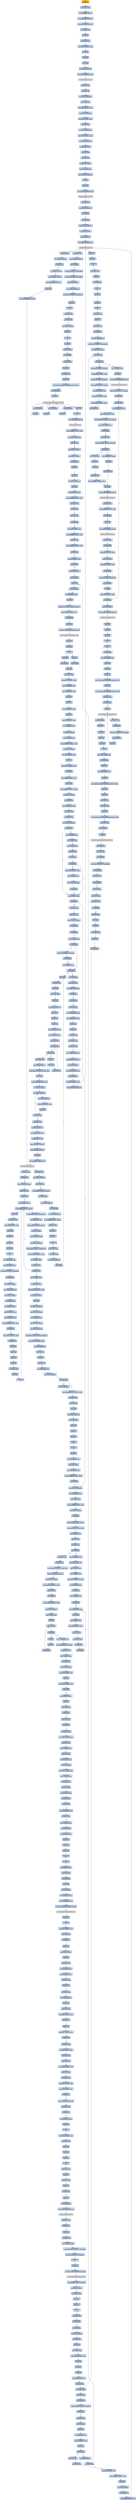 digraph G {
node[shape=rectangle,style=filled,fillcolor=lightsteelblue,color=lightsteelblue]
bgcolor="transparent"
a0x0040f628pushl_ebp[label="start\npushl %ebp",color="lightgrey",fillcolor="orange"];
a0x0040f629movl_esp_ebp[label="0x0040f629\nmovl %esp, %ebp"];
a0x0040f62bpushl_0xffffffffUINT8[label="0x0040f62b\npushl $0xffffffff<UINT8>"];
a0x0040f62dpushl_0x41b9f0UINT32[label="0x0040f62d\npushl $0x41b9f0<UINT32>"];
a0x0040f632pushl_0x40ab84UINT32[label="0x0040f632\npushl $0x40ab84<UINT32>"];
a0x0040f637movl_fs_0_eax[label="0x0040f637\nmovl %fs:0, %eax"];
a0x0040f63dpushl_eax[label="0x0040f63d\npushl %eax"];
a0x0040f63emovl_esp_fs_0[label="0x0040f63e\nmovl %esp, %fs:0"];
a0x0040f645subl_0x58UINT8_esp[label="0x0040f645\nsubl $0x58<UINT8>, %esp"];
a0x0040f648pushl_ebx[label="0x0040f648\npushl %ebx"];
a0x0040f649pushl_esi[label="0x0040f649\npushl %esi"];
a0x0040f64apushl_edi[label="0x0040f64a\npushl %edi"];
a0x0040f64bmovl_esp__24ebp_[label="0x0040f64b\nmovl %esp, -24(%ebp)"];
a0x0040f64ecall_GetVersion_kernel32_dll[label="0x0040f64e\ncall GetVersion@kernel32.dll"];
GetVersion_kernel32_dll[label="GetVersion@kernel32.dll",color="lightgrey",fillcolor="lightgrey"];
a0x0040f654xorl_edx_edx[label="0x0040f654\nxorl %edx, %edx"];
a0x0040f656movb_ah_dl[label="0x0040f656\nmovb %ah, %dl"];
a0x0040f658movl_edx_0x004a48ac[label="0x0040f658\nmovl %edx, 0x004a48ac"];
a0x0040f65emovl_eax_ecx[label="0x0040f65e\nmovl %eax, %ecx"];
a0x0040f660andl_0xffUINT32_ecx[label="0x0040f660\nandl $0xff<UINT32>, %ecx"];
a0x0040f666movl_ecx_0x004a48a8[label="0x0040f666\nmovl %ecx, 0x004a48a8"];
a0x0040f66cshll_0x8UINT8_ecx[label="0x0040f66c\nshll $0x8<UINT8>, %ecx"];
a0x0040f66faddl_edx_ecx[label="0x0040f66f\naddl %edx, %ecx"];
a0x0040f671movl_ecx_0x004a48a4[label="0x0040f671\nmovl %ecx, 0x004a48a4"];
a0x0040f677shrl_0x10UINT8_eax[label="0x0040f677\nshrl $0x10<UINT8>, %eax"];
a0x0040f67amovl_eax_0x004a48a0[label="0x0040f67a\nmovl %eax, 0x004a48a0"];
a0x0040f67fpushl_0x1UINT8[label="0x0040f67f\npushl $0x1<UINT8>"];
a0x0040f681call_0x004016be[label="0x0040f681\ncall 0x004016be"];
a0x004016bexorl_eax_eax[label="0x004016be\nxorl %eax, %eax"];
a0x004016c0pushl_0x0UINT8[label="0x004016c0\npushl $0x0<UINT8>"];
a0x004016c2cmpl_eax_0x8esp_[label="0x004016c2\ncmpl %eax, 0x8(%esp)"];
a0x004016c6pushl_0x1000UINT32[label="0x004016c6\npushl $0x1000<UINT32>"];
a0x004016cbsete_al[label="0x004016cb\nsete %al"];
a0x004016cepushl_eax[label="0x004016ce\npushl %eax"];
a0x004016cfcall_HeapCreate_kernel32_dll[label="0x004016cf\ncall HeapCreate@kernel32.dll"];
HeapCreate_kernel32_dll[label="HeapCreate@kernel32.dll",color="lightgrey",fillcolor="lightgrey"];
a0x004016d5testl_eax_eax[label="0x004016d5\ntestl %eax, %eax"];
a0x004016d7movl_eax_0x0048cc78[label="0x004016d7\nmovl %eax, 0x0048cc78"];
a0x004016dcje_0x004016f3[label="0x004016dc\nje 0x004016f3"];
a0x004016decall_0x0040fa6b[label="0x004016de\ncall 0x0040fa6b"];
a0x0040fa6bpushl_0x140UINT32[label="0x0040fa6b\npushl $0x140<UINT32>"];
a0x0040fa70pushl_0x0UINT8[label="0x0040fa70\npushl $0x0<UINT8>"];
a0x0040fa72pushl_0x0048cc78[label="0x0040fa72\npushl 0x0048cc78"];
a0x0040fa78call_HeapAlloc_kernel32_dll[label="0x0040fa78\ncall HeapAlloc@kernel32.dll"];
HeapAlloc_kernel32_dll[label="HeapAlloc@kernel32.dll",color="lightgrey",fillcolor="lightgrey"];
a0x0040fa7etestl_eax_eax[label="0x0040fa7e\ntestl %eax, %eax"];
a0x0040fa80movl_eax_0x004a7384[label="0x0040fa80\nmovl %eax, 0x004a7384"];
a0x0040fa85jne_0x0040fa88[label="0x0040fa85\njne 0x0040fa88"];
a0x0040fa88andl_0x0UINT8_0x0048fb89[label="0x0040fa88\nandl $0x0<UINT8>, 0x0048fb89"];
a0x0040fa8fandl_0x0UINT8_0x004a8f88[label="0x0040fa8f\nandl $0x0<UINT8>, 0x004a8f88"];
a0x0040fa96pushl_0x1UINT8[label="0x0040fa96\npushl $0x1<UINT8>"];
a0x0040fa98movl_eax_0x004a8c14[label="0x0040fa98\nmovl %eax, 0x004a8c14"];
a0x0040fa9dmovl_0x10UINT32_0x0048cce4[label="0x0040fa9d\nmovl $0x10<UINT32>, 0x0048cce4"];
a0x0040faa7popl_eax[label="0x0040faa7\npopl %eax"];
a0x0040faa8ret[label="0x0040faa8\nret"];
a0x004016e3testl_eax_eax[label="0x004016e3\ntestl %eax, %eax"];
a0x004016e5jne_0x004016f6[label="0x004016e5\njne 0x004016f6"];
a0x004016f6pushl_0x1UINT8[label="0x004016f6\npushl $0x1<UINT8>"];
a0x004016f8popl_eax[label="0x004016f8\npopl %eax"];
a0x004016f9ret[label="0x004016f9\nret"];
a0x0040f686popl_ecx[label="0x0040f686\npopl %ecx"];
a0x0040f687testl_eax_eax[label="0x0040f687\ntestl %eax, %eax"];
a0x0040f689jne_0x0040f693[label="0x0040f689\njne 0x0040f693"];
a0x0040f693call_0x004011d8[label="0x0040f693\ncall 0x004011d8"];
a0x004011d8pushl_esi[label="0x004011d8\npushl %esi"];
a0x004011d9call_0x0040ba40[label="0x004011d9\ncall 0x0040ba40"];
a0x0040ba40pushl_esi[label="0x0040ba40\npushl %esi"];
a0x0040ba41movl_InitializeCriticalSection_kernel32_dll_esi[label="0x0040ba41\nmovl InitializeCriticalSection@kernel32.dll, %esi"];
a0x0040ba47pushl_0x0048d3ec[label="0x0040ba47\npushl 0x0048d3ec"];
a0x0040ba4dcall_esi[label="0x0040ba4d\ncall %esi"];
InitializeCriticalSection_kernel32_dll[label="InitializeCriticalSection@kernel32.dll",color="lightgrey",fillcolor="lightgrey"];
a0x0040ba4fpushl_0x0048d3dc[label="0x0040ba4f\npushl 0x0048d3dc"];
a0x0040ba55call_esi[label="0x0040ba55\ncall %esi"];
a0x0040ba57pushl_0x0048d3cc[label="0x0040ba57\npushl 0x0048d3cc"];
a0x0040ba5dcall_esi[label="0x0040ba5d\ncall %esi"];
a0x0040ba5fpushl_0x0048d3ac[label="0x0040ba5f\npushl 0x0048d3ac"];
a0x0040ba65call_esi[label="0x0040ba65\ncall %esi"];
a0x0040ba67popl_esi[label="0x0040ba67\npopl %esi"];
a0x0040ba68ret[label="0x0040ba68\nret"];
a0x004011decall_TlsAlloc_kernel32_dll[label="0x004011de\ncall TlsAlloc@kernel32.dll"];
TlsAlloc_kernel32_dll[label="TlsAlloc@kernel32.dll",color="lightgrey",fillcolor="lightgrey"];
a0x004011e4cmpl_0xffffffffUINT8_eax[label="0x004011e4\ncmpl $0xffffffff<UINT8>, %eax"];
a0x004011e7movl_eax_0x0048d468[label="0x004011e7\nmovl %eax, 0x0048d468"];
a0x004011ecje_0x00401228[label="0x004011ec\nje 0x00401228"];
a0x004011eepushl_0x74UINT8[label="0x004011ee\npushl $0x74<UINT8>"];
a0x004011f0pushl_0x1UINT8[label="0x004011f0\npushl $0x1<UINT8>"];
a0x004011f2call_0x0040cba5[label="0x004011f2\ncall 0x0040cba5"];
a0x0040cba5pushl_ebx[label="0x0040cba5\npushl %ebx"];
a0x0040cba6pushl_esi[label="0x0040cba6\npushl %esi"];
a0x0040cba7movl_0xcesp__esi[label="0x0040cba7\nmovl 0xc(%esp), %esi"];
a0x0040cbabpushl_edi[label="0x0040cbab\npushl %edi"];
a0x0040cbacimull_0x14esp__esi[label="0x0040cbac\nimull 0x14(%esp), %esi"];
a0x0040cbb1cmpl_0xffffffe0UINT8_esi[label="0x0040cbb1\ncmpl $0xffffffe0<UINT8>, %esi"];
a0x0040cbb4movl_esi_ebx[label="0x0040cbb4\nmovl %esi, %ebx"];
a0x0040cbb6ja_0x0040cbc5[label="0x0040cbb6\nja 0x0040cbc5"];
a0x0040cbb8testl_esi_esi[label="0x0040cbb8\ntestl %esi, %esi"];
a0x0040cbbajne_0x0040cbbf[label="0x0040cbba\njne 0x0040cbbf"];
a0x0040cbbfaddl_0xfUINT8_esi[label="0x0040cbbf\naddl $0xf<UINT8>, %esi"];
a0x0040cbc2andl_0xfffffff0UINT8_esi[label="0x0040cbc2\nandl $0xfffffff0<UINT8>, %esi"];
a0x0040cbc5xorl_edi_edi[label="0x0040cbc5\nxorl %edi, %edi"];
a0x0040cbc7cmpl_0xffffffe0UINT8_esi[label="0x0040cbc7\ncmpl $0xffffffe0<UINT8>, %esi"];
a0x0040cbcaja_0x0040cc06[label="0x0040cbca\nja 0x0040cc06"];
a0x0040cbcccmpl_0x0048d024_ebx[label="0x0040cbcc\ncmpl 0x0048d024, %ebx"];
a0x0040cbd2ja_0x0040cbf1[label="0x0040cbd2\nja 0x0040cbf1"];
a0x0040cbd4pushl_0x9UINT8[label="0x0040cbd4\npushl $0x9<UINT8>"];
a0x0040cbd6call_0x0040ba69[label="0x0040cbd6\ncall 0x0040ba69"];
a0x0040ba69pushl_ebp[label="0x0040ba69\npushl %ebp"];
a0x0040ba6amovl_esp_ebp[label="0x0040ba6a\nmovl %esp, %ebp"];
a0x0040ba6cmovl_0x8ebp__eax[label="0x0040ba6c\nmovl 0x8(%ebp), %eax"];
a0x0040ba6fpushl_esi[label="0x0040ba6f\npushl %esi"];
a0x0040ba70cmpl_0x0UINT8_0x48d3a8eax4_[label="0x0040ba70\ncmpl $0x0<UINT8>, 0x48d3a8(,%eax,4)"];
a0x0040ba78leal_0x48d3a8eax4__esi[label="0x0040ba78\nleal 0x48d3a8(,%eax,4), %esi"];
a0x0040ba7fjne_0x0040babf[label="0x0040ba7f\njne 0x0040babf"];
a0x0040babfpushl_esi_[label="0x0040babf\npushl (%esi)"];
a0x0040bac1call_EnterCriticalSection_kernel32_dll[label="0x0040bac1\ncall EnterCriticalSection@kernel32.dll"];
EnterCriticalSection_kernel32_dll[label="EnterCriticalSection@kernel32.dll",color="lightgrey",fillcolor="lightgrey"];
a0x0040bac7popl_esi[label="0x0040bac7\npopl %esi"];
a0x0040bac8popl_ebp[label="0x0040bac8\npopl %ebp"];
a0x0040bac9ret[label="0x0040bac9\nret"];
a0x0040cbdbpushl_ebx[label="0x0040cbdb\npushl %ebx"];
a0x0040cbdccall_0x0040fdff[label="0x0040cbdc\ncall 0x0040fdff"];
a0x0040fdffpushl_ebp[label="0x0040fdff\npushl %ebp"];
a0x0040fe00movl_esp_ebp[label="0x0040fe00\nmovl %esp, %ebp"];
a0x0040fe02subl_0x14UINT8_esp[label="0x0040fe02\nsubl $0x14<UINT8>, %esp"];
a0x0040fe05movl_0x004a8f88_eax[label="0x0040fe05\nmovl 0x004a8f88, %eax"];
a0x0040fe0amovl_0x004a7384_edx[label="0x0040fe0a\nmovl 0x004a7384, %edx"];
a0x0040fe10pushl_ebx[label="0x0040fe10\npushl %ebx"];
a0x0040fe11pushl_esi[label="0x0040fe11\npushl %esi"];
a0x0040fe12leal_eaxeax4__eax[label="0x0040fe12\nleal (%eax,%eax,4), %eax"];
a0x0040fe15pushl_edi[label="0x0040fe15\npushl %edi"];
a0x0040fe16leal_edxeax4__edi[label="0x0040fe16\nleal (%edx,%eax,4), %edi"];
a0x0040fe19movl_0x8ebp__eax[label="0x0040fe19\nmovl 0x8(%ebp), %eax"];
a0x0040fe1cmovl_edi__4ebp_[label="0x0040fe1c\nmovl %edi, -4(%ebp)"];
a0x0040fe1fleal_0x17eax__ecx[label="0x0040fe1f\nleal 0x17(%eax), %ecx"];
a0x0040fe22andl_0xfffffff0UINT8_ecx[label="0x0040fe22\nandl $0xfffffff0<UINT8>, %ecx"];
a0x0040fe25movl_ecx__16ebp_[label="0x0040fe25\nmovl %ecx, -16(%ebp)"];
a0x0040fe28sarl_0x4UINT8_ecx[label="0x0040fe28\nsarl $0x4<UINT8>, %ecx"];
a0x0040fe2bdecl_ecx[label="0x0040fe2b\ndecl %ecx"];
a0x0040fe2ccmpl_0x20UINT8_ecx[label="0x0040fe2c\ncmpl $0x20<UINT8>, %ecx"];
a0x0040fe2fjnl_0x0040fe3f[label="0x0040fe2f\njnl 0x0040fe3f"];
a0x0040fe31orl_0xffffffffUINT8_esi[label="0x0040fe31\norl $0xffffffff<UINT8>, %esi"];
a0x0040fe34shrl_cl_esi[label="0x0040fe34\nshrl %cl, %esi"];
a0x0040fe36orl_0xffffffffUINT8__8ebp_[label="0x0040fe36\norl $0xffffffff<UINT8>, -8(%ebp)"];
a0x0040fe3amovl_esi__12ebp_[label="0x0040fe3a\nmovl %esi, -12(%ebp)"];
a0x0040fe3djmp_0x0040fe4f[label="0x0040fe3d\njmp 0x0040fe4f"];
a0x0040fe4fmovl_0x004a8c14_eax[label="0x0040fe4f\nmovl 0x004a8c14, %eax"];
a0x0040fe54movl_eax_ebx[label="0x0040fe54\nmovl %eax, %ebx"];
a0x0040fe56cmpl_edi_ebx[label="0x0040fe56\ncmpl %edi, %ebx"];
a0x0040fe58movl_ebx_0x8ebp_[label="0x0040fe58\nmovl %ebx, 0x8(%ebp)"];
a0x0040fe5bjae_0x0040fe76[label="0x0040fe5b\njae 0x0040fe76"];
a0x0040fe76cmpl__4ebp__ebx[label="0x0040fe76\ncmpl -4(%ebp), %ebx"];
a0x0040fe79jne_0x0040fef4[label="0x0040fe79\njne 0x0040fef4"];
a0x0040fe7bmovl_edx_ebx[label="0x0040fe7b\nmovl %edx, %ebx"];
a0x0040fe7dcmpl_eax_ebx[label="0x0040fe7d\ncmpl %eax, %ebx"];
a0x0040fe7fmovl_ebx_0x8ebp_[label="0x0040fe7f\nmovl %ebx, 0x8(%ebp)"];
a0x0040fe82jae_0x0040fe99[label="0x0040fe82\njae 0x0040fe99"];
a0x0040fe99jne_0x0040fef4[label="0x0040fe99\njne 0x0040fef4"];
a0x0040fe9bcmpl__4ebp__ebx[label="0x0040fe9b\ncmpl -4(%ebp), %ebx"];
a0x0040fe9ejae_0x0040feb1[label="0x0040fe9e\njae 0x0040feb1"];
a0x0040feb1jne_0x0040fed9[label="0x0040feb1\njne 0x0040fed9"];
a0x0040feb3movl_edx_ebx[label="0x0040feb3\nmovl %edx, %ebx"];
a0x0040feb5cmpl_eax_ebx[label="0x0040feb5\ncmpl %eax, %ebx"];
a0x0040feb7movl_ebx_0x8ebp_[label="0x0040feb7\nmovl %ebx, 0x8(%ebp)"];
a0x0040febajae_0x0040fec9[label="0x0040feba\njae 0x0040fec9"];
a0x0040fec9jne_0x0040fed9[label="0x0040fec9\njne 0x0040fed9"];
a0x0040fecbcall_0x00410108[label="0x0040fecb\ncall 0x00410108"];
a0x00410108movl_0x004a8f88_eax[label="0x00410108\nmovl 0x004a8f88, %eax"];
a0x0041010dmovl_0x0048cce4_ecx[label="0x0041010d\nmovl 0x0048cce4, %ecx"];
a0x00410113pushl_esi[label="0x00410113\npushl %esi"];
a0x00410114pushl_edi[label="0x00410114\npushl %edi"];
a0x00410115xorl_edi_edi[label="0x00410115\nxorl %edi, %edi"];
a0x00410117cmpl_ecx_eax[label="0x00410117\ncmpl %ecx, %eax"];
a0x00410119jne_0x0041014b[label="0x00410119\njne 0x0041014b"];
a0x0041014bmovl_0x004a7384_ecx[label="0x0041014b\nmovl 0x004a7384, %ecx"];
a0x00410151pushl_0x41c4UINT32[label="0x00410151\npushl $0x41c4<UINT32>"];
a0x00410156pushl_0x8UINT8[label="0x00410156\npushl $0x8<UINT8>"];
a0x00410158leal_eaxeax4__eax[label="0x00410158\nleal (%eax,%eax,4), %eax"];
a0x0041015bpushl_0x0048cc78[label="0x0041015b\npushl 0x0048cc78"];
a0x00410161leal_ecxeax4__esi[label="0x00410161\nleal (%ecx,%eax,4), %esi"];
a0x00410164call_HeapAlloc_kernel32_dll[label="0x00410164\ncall HeapAlloc@kernel32.dll"];
a0x0041016acmpl_edi_eax[label="0x0041016a\ncmpl %edi, %eax"];
a0x0041016cmovl_eax_0x10esi_[label="0x0041016c\nmovl %eax, 0x10(%esi)"];
a0x0041016fje_0x0041019b[label="0x0041016f\nje 0x0041019b"];
a0x00410171pushl_0x4UINT8[label="0x00410171\npushl $0x4<UINT8>"];
a0x00410173pushl_0x2000UINT32[label="0x00410173\npushl $0x2000<UINT32>"];
a0x00410178pushl_0x100000UINT32[label="0x00410178\npushl $0x100000<UINT32>"];
a0x0041017dpushl_edi[label="0x0041017d\npushl %edi"];
a0x0041017ecall_VirtualAlloc_kernel32_dll[label="0x0041017e\ncall VirtualAlloc@kernel32.dll"];
VirtualAlloc_kernel32_dll[label="VirtualAlloc@kernel32.dll",color="lightgrey",fillcolor="lightgrey"];
a0x00410184cmpl_edi_eax[label="0x00410184\ncmpl %edi, %eax"];
a0x00410186movl_eax_0xcesi_[label="0x00410186\nmovl %eax, 0xc(%esi)"];
a0x00410189jne_0x0041019f[label="0x00410189\njne 0x0041019f"];
a0x0041019forl_0xffffffffUINT8_0x8esi_[label="0x0041019f\norl $0xffffffff<UINT8>, 0x8(%esi)"];
a0x004101a3movl_edi_esi_[label="0x004101a3\nmovl %edi, (%esi)"];
a0x004101a5movl_edi_0x4esi_[label="0x004101a5\nmovl %edi, 0x4(%esi)"];
a0x004101a8incl_0x004a8f88[label="0x004101a8\nincl 0x004a8f88"];
a0x004101aemovl_0x10esi__eax[label="0x004101ae\nmovl 0x10(%esi), %eax"];
a0x004101b1orl_0xffffffffUINT8_eax_[label="0x004101b1\norl $0xffffffff<UINT8>, (%eax)"];
a0x004101b4movl_esi_eax[label="0x004101b4\nmovl %esi, %eax"];
a0x004101b6popl_edi[label="0x004101b6\npopl %edi"];
a0x004101b7popl_esi[label="0x004101b7\npopl %esi"];
a0x004101b8ret[label="0x004101b8\nret"];
a0x0040fed0movl_eax_ebx[label="0x0040fed0\nmovl %eax, %ebx"];
a0x0040fed2testl_ebx_ebx[label="0x0040fed2\ntestl %ebx, %ebx"];
a0x0040fed4movl_ebx_0x8ebp_[label="0x0040fed4\nmovl %ebx, 0x8(%ebp)"];
a0x0040fed7je_0x0040feed[label="0x0040fed7\nje 0x0040feed"];
a0x0040fed9pushl_ebx[label="0x0040fed9\npushl %ebx"];
a0x0040fedacall_0x004101b9[label="0x0040feda\ncall 0x004101b9"];
a0x004101b9pushl_ebp[label="0x004101b9\npushl %ebp"];
a0x004101bamovl_esp_ebp[label="0x004101ba\nmovl %esp, %ebp"];
a0x004101bcpushl_ecx[label="0x004101bc\npushl %ecx"];
a0x004101bdmovl_0x8ebp__ecx[label="0x004101bd\nmovl 0x8(%ebp), %ecx"];
a0x004101c0pushl_ebx[label="0x004101c0\npushl %ebx"];
a0x004101c1pushl_esi[label="0x004101c1\npushl %esi"];
a0x004101c2pushl_edi[label="0x004101c2\npushl %edi"];
a0x004101c3movl_0x10ecx__esi[label="0x004101c3\nmovl 0x10(%ecx), %esi"];
a0x004101c6movl_0x8ecx__eax[label="0x004101c6\nmovl 0x8(%ecx), %eax"];
a0x004101c9xorl_ebx_ebx[label="0x004101c9\nxorl %ebx, %ebx"];
a0x004101cbtestl_eax_eax[label="0x004101cb\ntestl %eax, %eax"];
a0x004101cdjl_0x004101d4[label="0x004101cd\njl 0x004101d4"];
a0x004101d4movl_ebx_eax[label="0x004101d4\nmovl %ebx, %eax"];
a0x004101d6pushl_0x3fUINT8[label="0x004101d6\npushl $0x3f<UINT8>"];
a0x004101d8imull_0x204UINT32_eax_eax[label="0x004101d8\nimull $0x204<UINT32>, %eax, %eax"];
a0x004101depopl_edx[label="0x004101de\npopl %edx"];
a0x004101dfleal_0x144eaxesi__eax[label="0x004101df\nleal 0x144(%eax,%esi), %eax"];
a0x004101e6movl_eax__4ebp_[label="0x004101e6\nmovl %eax, -4(%ebp)"];
a0x004101e9movl_eax_0x8eax_[label="0x004101e9\nmovl %eax, 0x8(%eax)"];
a0x004101ecmovl_eax_0x4eax_[label="0x004101ec\nmovl %eax, 0x4(%eax)"];
a0x004101efaddl_0x8UINT8_eax[label="0x004101ef\naddl $0x8<UINT8>, %eax"];
a0x004101f2decl_edx[label="0x004101f2\ndecl %edx"];
a0x004101f3jne_0x004101e9[label="0x004101f3\njne 0x004101e9"];
a0x004101f5movl_ebx_edi[label="0x004101f5\nmovl %ebx, %edi"];
a0x004101f7pushl_0x4UINT8[label="0x004101f7\npushl $0x4<UINT8>"];
a0x004101f9shll_0xfUINT8_edi[label="0x004101f9\nshll $0xf<UINT8>, %edi"];
a0x004101fcaddl_0xcecx__edi[label="0x004101fc\naddl 0xc(%ecx), %edi"];
a0x004101ffpushl_0x1000UINT32[label="0x004101ff\npushl $0x1000<UINT32>"];
a0x00410204pushl_0x8000UINT32[label="0x00410204\npushl $0x8000<UINT32>"];
a0x00410209pushl_edi[label="0x00410209\npushl %edi"];
a0x0041020acall_VirtualAlloc_kernel32_dll[label="0x0041020a\ncall VirtualAlloc@kernel32.dll"];
a0x00410210testl_eax_eax[label="0x00410210\ntestl %eax, %eax"];
a0x00410212jne_0x0041021c[label="0x00410212\njne 0x0041021c"];
a0x0041021cleal_0x7000edi__edx[label="0x0041021c\nleal 0x7000(%edi), %edx"];
a0x00410222cmpl_edx_edi[label="0x00410222\ncmpl %edx, %edi"];
a0x00410224ja_0x00410262[label="0x00410224\nja 0x00410262"];
a0x00410226leal_0x10edi__eax[label="0x00410226\nleal 0x10(%edi), %eax"];
a0x00410229orl_0xffffffffUINT8__8eax_[label="0x00410229\norl $0xffffffff<UINT8>, -8(%eax)"];
a0x0040ab84pushl_ebp[label="0x0040ab84\npushl %ebp"];
a0x0040ab85movl_esp_ebp[label="0x0040ab85\nmovl %esp, %ebp"];
a0x0040ab87subl_0x8UINT8_esp[label="0x0040ab87\nsubl $0x8<UINT8>, %esp"];
a0x0040ab8apushl_ebx[label="0x0040ab8a\npushl %ebx"];
a0x0040ab8bpushl_esi[label="0x0040ab8b\npushl %esi"];
a0x0040ab8cpushl_edi[label="0x0040ab8c\npushl %edi"];
a0x0040ab8dpushl_ebp[label="0x0040ab8d\npushl %ebp"];
a0x0040ab8ecld_[label="0x0040ab8e\ncld "];
a0x0040ab8fmovl_0xcebp__ebx[label="0x0040ab8f\nmovl 0xc(%ebp), %ebx"];
a0x0040ab92movl_0x8ebp__eax[label="0x0040ab92\nmovl 0x8(%ebp), %eax"];
a0x0040ab95testl_0x6UINT32_0x4eax_[label="0x0040ab95\ntestl $0x6<UINT32>, 0x4(%eax)"];
a0x0040ab9cjne_0x0040ac24[label="0x0040ab9c\njne 0x0040ac24"];
a0x0040aba2movl_eax__8ebp_[label="0x0040aba2\nmovl %eax, -8(%ebp)"];
a0x0040aba5movl_0x10ebp__eax[label="0x0040aba5\nmovl 0x10(%ebp), %eax"];
a0x0040aba8movl_eax__4ebp_[label="0x0040aba8\nmovl %eax, -4(%ebp)"];
a0x0040abableal__8ebp__eax[label="0x0040abab\nleal -8(%ebp), %eax"];
a0x0040abaemovl_eax__4ebx_[label="0x0040abae\nmovl %eax, -4(%ebx)"];
a0x0040abb1movl_0xcebx__esi[label="0x0040abb1\nmovl 0xc(%ebx), %esi"];
a0x0040abb4movl_0x8ebx__edi[label="0x0040abb4\nmovl 0x8(%ebx), %edi"];
a0x0040abb7cmpl_0xffffffffUINT8_esi[label="0x0040abb7\ncmpl $0xffffffff<UINT8>, %esi"];
a0x0040abbaje_0x0040ac1d[label="0x0040abba\nje 0x0040ac1d"];
a0x0040ac1dmovl_0x1UINT32_eax[label="0x0040ac1d\nmovl $0x1<UINT32>, %eax"];
a0x0040ac22jmp_0x0040ac39[label="0x0040ac22\njmp 0x0040ac39"];
a0x0040ac39popl_ebp[label="0x0040ac39\npopl %ebp"];
a0x0040ac3apopl_edi[label="0x0040ac3a\npopl %edi"];
a0x0040ac3bpopl_esi[label="0x0040ac3b\npopl %esi"];
a0x0040ac3cpopl_ebx[label="0x0040ac3c\npopl %ebx"];
a0x0040ac3dmovl_ebp_esp[label="0x0040ac3d\nmovl %ebp, %esp"];
a0x0040ac3fpopl_ebp[label="0x0040ac3f\npopl %ebp"];
a0x0040ac40ret[label="0x0040ac40\nret"];
a0x0041022dorl_0xffffffffUINT8_0xfeceax_[label="0x0041022d\norl $0xffffffff<UINT8>, 0xfec(%eax)"];
a0x00410234leal_0xffceax__ecx[label="0x00410234\nleal 0xffc(%eax), %ecx"];
a0x0041023amovl_0xff0UINT32__4eax_[label="0x0041023a\nmovl $0xff0<UINT32>, -4(%eax)"];
a0x00410241movl_ecx_eax_[label="0x00410241\nmovl %ecx, (%eax)"];
a0x00410243leal__4100eax__ecx[label="0x00410243\nleal -4100(%eax), %ecx"];
a0x00410249movl_ecx_0x4eax_[label="0x00410249\nmovl %ecx, 0x4(%eax)"];
a0x0041024cmovl_0xff0UINT32_0xfe8eax_[label="0x0041024c\nmovl $0xff0<UINT32>, 0xfe8(%eax)"];
a0x00410256addl_0x1000UINT32_eax[label="0x00410256\naddl $0x1000<UINT32>, %eax"];
a0x0041025bleal__16eax__ecx[label="0x0041025b\nleal -16(%eax), %ecx"];
a0x0041025ecmpl_edx_ecx[label="0x0041025e\ncmpl %edx, %ecx"];
a0x00410260jbe_0x00410229[label="0x00410260\njbe 0x00410229"];
a0x00410262movl__4ebp__eax[label="0x00410262\nmovl -4(%ebp), %eax"];
a0x00410265leal_0xcedi__ecx[label="0x00410265\nleal 0xc(%edi), %ecx"];
a0x00410268addl_0x1f8UINT32_eax[label="0x00410268\naddl $0x1f8<UINT32>, %eax"];
a0x0041026dpushl_0x1UINT8[label="0x0041026d\npushl $0x1<UINT8>"];
a0x0041026fpopl_edi[label="0x0041026f\npopl %edi"];
a0x00410270movl_ecx_0x4eax_[label="0x00410270\nmovl %ecx, 0x4(%eax)"];
a0x00410273movl_eax_0x8ecx_[label="0x00410273\nmovl %eax, 0x8(%ecx)"];
a0x00410276leal_0xcedx__ecx[label="0x00410276\nleal 0xc(%edx), %ecx"];
a0x00410279movl_ecx_0x8eax_[label="0x00410279\nmovl %ecx, 0x8(%eax)"];
a0x0041027cmovl_eax_0x4ecx_[label="0x0041027c\nmovl %eax, 0x4(%ecx)"];
a0x0041027fandl_0x0UINT8_0x44esiebx4_[label="0x0041027f\nandl $0x0<UINT8>, 0x44(%esi,%ebx,4)"];
a0x00410284movl_edi_0xc4esiebx4_[label="0x00410284\nmovl %edi, 0xc4(%esi,%ebx,4)"];
a0x0041028bmovb_0x43esi__al[label="0x0041028b\nmovb 0x43(%esi), %al"];
a0x0041028emovb_al_cl[label="0x0041028e\nmovb %al, %cl"];
a0x00410290incb_cl[label="0x00410290\nincb %cl"];
a0x00410292testb_al_al[label="0x00410292\ntestb %al, %al"];
a0x00410294movl_0x8ebp__eax[label="0x00410294\nmovl 0x8(%ebp), %eax"];
a0x00410297movb_cl_0x43esi_[label="0x00410297\nmovb %cl, 0x43(%esi)"];
a0x0041029ajne_0x0041029f[label="0x0041029a\njne 0x0041029f"];
a0x0041029corl_edi_0x4eax_[label="0x0041029c\norl %edi, 0x4(%eax)"];
a0x0041029fmovl_0x80000000UINT32_edx[label="0x0041029f\nmovl $0x80000000<UINT32>, %edx"];
a0x004102a4movl_ebx_ecx[label="0x004102a4\nmovl %ebx, %ecx"];
a0x004102a6shrl_cl_edx[label="0x004102a6\nshrl %cl, %edx"];
a0x004102a8notl_edx[label="0x004102a8\nnotl %edx"];
a0x004102aaandl_edx_0x8eax_[label="0x004102aa\nandl %edx, 0x8(%eax)"];
a0x004102admovl_ebx_eax[label="0x004102ad\nmovl %ebx, %eax"];
a0x004102afpopl_edi[label="0x004102af\npopl %edi"];
a0x004102b0popl_esi[label="0x004102b0\npopl %esi"];
a0x004102b1popl_ebx[label="0x004102b1\npopl %ebx"];
a0x004102b2leave_[label="0x004102b2\nleave "];
a0x004102b3ret[label="0x004102b3\nret"];
a0x0040fedfpopl_ecx[label="0x0040fedf\npopl %ecx"];
a0x0040fee0movl_0x10ebx__ecx[label="0x0040fee0\nmovl 0x10(%ebx), %ecx"];
a0x0040fee3movl_eax_ecx_[label="0x0040fee3\nmovl %eax, (%ecx)"];
a0x0040fee5movl_0x10ebx__eax[label="0x0040fee5\nmovl 0x10(%ebx), %eax"];
a0x0040fee8cmpl_0xffffffffUINT8_eax_[label="0x0040fee8\ncmpl $0xffffffff<UINT8>, (%eax)"];
a0x0040feebjne_0x0040fef4[label="0x0040feeb\njne 0x0040fef4"];
a0x0040fef4movl_ebx_0x004a8c14[label="0x0040fef4\nmovl %ebx, 0x004a8c14"];
a0x0040fefamovl_0x10ebx__eax[label="0x0040fefa\nmovl 0x10(%ebx), %eax"];
a0x0040fefdmovl_eax__edx[label="0x0040fefd\nmovl (%eax), %edx"];
a0x0040feffcmpl_0xffffffffUINT8_edx[label="0x0040feff\ncmpl $0xffffffff<UINT8>, %edx"];
a0x0040ff02movl_edx__4ebp_[label="0x0040ff02\nmovl %edx, -4(%ebp)"];
a0x0040ff05je_0x0040ff1b[label="0x0040ff05\nje 0x0040ff1b"];
a0x0040ff07movl_0xc4eaxedx4__ecx[label="0x0040ff07\nmovl 0xc4(%eax,%edx,4), %ecx"];
a0x0040ff0emovl_0x44eaxedx4__edi[label="0x0040ff0e\nmovl 0x44(%eax,%edx,4), %edi"];
a0x0040ff12andl__8ebp__ecx[label="0x0040ff12\nandl -8(%ebp), %ecx"];
a0x0040ff15andl_esi_edi[label="0x0040ff15\nandl %esi, %edi"];
a0x0040ff17orl_edi_ecx[label="0x0040ff17\norl %edi, %ecx"];
a0x0040ff19jne_0x0040ff52[label="0x0040ff19\njne 0x0040ff52"];
a0x0040ff52movl_edx_ecx[label="0x0040ff52\nmovl %edx, %ecx"];
a0x0040ff54xorl_edi_edi[label="0x0040ff54\nxorl %edi, %edi"];
a0x0040ff56imull_0x204UINT32_ecx_ecx[label="0x0040ff56\nimull $0x204<UINT32>, %ecx, %ecx"];
a0x0040ff5cleal_0x144ecxeax__ecx[label="0x0040ff5c\nleal 0x144(%ecx,%eax), %ecx"];
a0x0040ff63movl_ecx__12ebp_[label="0x0040ff63\nmovl %ecx, -12(%ebp)"];
a0x0040ff66movl_0x44eaxedx4__ecx[label="0x0040ff66\nmovl 0x44(%eax,%edx,4), %ecx"];
a0x0040ff6aandl_esi_ecx[label="0x0040ff6a\nandl %esi, %ecx"];
a0x0040ff6cjne_0x0040ff7b[label="0x0040ff6c\njne 0x0040ff7b"];
a0x0040ff6emovl_0xc4eaxedx4__ecx[label="0x0040ff6e\nmovl 0xc4(%eax,%edx,4), %ecx"];
a0x0040ff75pushl_0x20UINT8[label="0x0040ff75\npushl $0x20<UINT8>"];
a0x0040ff77andl__8ebp__ecx[label="0x0040ff77\nandl -8(%ebp), %ecx"];
a0x0040ff7apopl_edi[label="0x0040ff7a\npopl %edi"];
a0x0040ff7btestl_ecx_ecx[label="0x0040ff7b\ntestl %ecx, %ecx"];
a0x0040ff7djl_0x0040ff84[label="0x0040ff7d\njl 0x0040ff84"];
a0x0040ff7fshll_ecx[label="0x0040ff7f\nshll %ecx"];
a0x0040ff81incl_edi[label="0x0040ff81\nincl %edi"];
a0x0040ff82jmp_0x0040ff7b[label="0x0040ff82\njmp 0x0040ff7b"];
a0x0040ff84movl__12ebp__ecx[label="0x0040ff84\nmovl -12(%ebp), %ecx"];
a0x0040ff87movl_0x4ecxedi8__edx[label="0x0040ff87\nmovl 0x4(%ecx,%edi,8), %edx"];
a0x0040ff8bmovl_edx__ecx[label="0x0040ff8b\nmovl (%edx), %ecx"];
a0x0040ff8dsubl__16ebp__ecx[label="0x0040ff8d\nsubl -16(%ebp), %ecx"];
a0x0040ff90movl_ecx_esi[label="0x0040ff90\nmovl %ecx, %esi"];
a0x0040ff92movl_ecx__8ebp_[label="0x0040ff92\nmovl %ecx, -8(%ebp)"];
a0x0040ff95sarl_0x4UINT8_esi[label="0x0040ff95\nsarl $0x4<UINT8>, %esi"];
a0x0040ff98decl_esi[label="0x0040ff98\ndecl %esi"];
a0x0040ff99cmpl_0x3fUINT8_esi[label="0x0040ff99\ncmpl $0x3f<UINT8>, %esi"];
a0x0040ff9cjle_0x0040ffa1[label="0x0040ff9c\njle 0x0040ffa1"];
a0x0040ff9epushl_0x3fUINT8[label="0x0040ff9e\npushl $0x3f<UINT8>"];
a0x0040ffa0popl_esi[label="0x0040ffa0\npopl %esi"];
a0x0040ffa1cmpl_edi_esi[label="0x0040ffa1\ncmpl %edi, %esi"];
a0x0040ffa3je_0x004100b6[label="0x0040ffa3\nje 0x004100b6"];
a0x004100b6testl_ecx_ecx[label="0x004100b6\ntestl %ecx, %ecx"];
a0x004100b8je_0x004100c5[label="0x004100b8\nje 0x004100c5"];
a0x004100bamovl_ecx_edx_[label="0x004100ba\nmovl %ecx, (%edx)"];
a0x004100bcmovl_ecx__4ecxedx_[label="0x004100bc\nmovl %ecx, -4(%ecx,%edx)"];
a0x004100c0jmp_0x004100c5[label="0x004100c0\njmp 0x004100c5"];
a0x004100c5movl__16ebp__esi[label="0x004100c5\nmovl -16(%ebp), %esi"];
a0x004100c8addl_ecx_edx[label="0x004100c8\naddl %ecx, %edx"];
a0x004100caleal_0x1esi__ecx[label="0x004100ca\nleal 0x1(%esi), %ecx"];
a0x004100cdmovl_ecx_edx_[label="0x004100cd\nmovl %ecx, (%edx)"];
a0x004100cfmovl_ecx__4edxesi_[label="0x004100cf\nmovl %ecx, -4(%edx,%esi)"];
a0x004100d3movl__12ebp__esi[label="0x004100d3\nmovl -12(%ebp), %esi"];
a0x004100d6movl_esi__ecx[label="0x004100d6\nmovl (%esi), %ecx"];
a0x004100d8testl_ecx_ecx[label="0x004100d8\ntestl %ecx, %ecx"];
a0x004100daleal_0x1ecx__edi[label="0x004100da\nleal 0x1(%ecx), %edi"];
a0x004100ddmovl_edi_esi_[label="0x004100dd\nmovl %edi, (%esi)"];
a0x004100dfjne_0x004100fb[label="0x004100df\njne 0x004100fb"];
a0x004100e1cmpl_0x0048fb89_ebx[label="0x004100e1\ncmpl 0x0048fb89, %ebx"];
a0x004100e7jne_0x004100fb[label="0x004100e7\njne 0x004100fb"];
a0x004100fbmovl__4ebp__ecx[label="0x004100fb\nmovl -4(%ebp), %ecx"];
a0x004100femovl_ecx_eax_[label="0x004100fe\nmovl %ecx, (%eax)"];
a0x00410100leal_0x4edx__eax[label="0x00410100\nleal 0x4(%edx), %eax"];
a0x00410103popl_edi[label="0x00410103\npopl %edi"];
a0x00410104popl_esi[label="0x00410104\npopl %esi"];
a0x00410105popl_ebx[label="0x00410105\npopl %ebx"];
a0x00410106leave_[label="0x00410106\nleave "];
a0x00410107ret[label="0x00410107\nret"];
a0x0040cbe1pushl_0x9UINT8[label="0x0040cbe1\npushl $0x9<UINT8>"];
a0x0040cbe3movl_eax_edi[label="0x0040cbe3\nmovl %eax, %edi"];
a0x0040cbe5call_0x0040baca[label="0x0040cbe5\ncall 0x0040baca"];
a0x0040bacapushl_ebp[label="0x0040baca\npushl %ebp"];
a0x0040bacbmovl_esp_ebp[label="0x0040bacb\nmovl %esp, %ebp"];
a0x0040bacdmovl_0x8ebp__eax[label="0x0040bacd\nmovl 0x8(%ebp), %eax"];
a0x0040bad0pushl_0x48d3a8eax4_[label="0x0040bad0\npushl 0x48d3a8(,%eax,4)"];
a0x0040bad7call_LeaveCriticalSection_kernel32_dll[label="0x0040bad7\ncall LeaveCriticalSection@kernel32.dll"];
LeaveCriticalSection_kernel32_dll[label="LeaveCriticalSection@kernel32.dll",color="lightgrey",fillcolor="lightgrey"];
a0x0040baddpopl_ebp[label="0x0040badd\npopl %ebp"];
a0x0040baderet[label="0x0040bade\nret"];
a0x0040cbeaaddl_0xcUINT8_esp[label="0x0040cbea\naddl $0xc<UINT8>, %esp"];
a0x0040cbedtestl_edi_edi[label="0x0040cbed\ntestl %edi, %edi"];
a0x0040cbefjne_0x0040cc1c[label="0x0040cbef\njne 0x0040cc1c"];
a0x0040cc1cpushl_ebx[label="0x0040cc1c\npushl %ebx"];
a0x0040cc1dpushl_0x0UINT8[label="0x0040cc1d\npushl $0x0<UINT8>"];
a0x0040cc1fpushl_edi[label="0x0040cc1f\npushl %edi"];
a0x0040cc20call_0x00401180[label="0x0040cc20\ncall 0x00401180"];
a0x00401180movl_0xcesp__edx[label="0x00401180\nmovl 0xc(%esp), %edx"];
a0x00401184movl_0x4esp__ecx[label="0x00401184\nmovl 0x4(%esp), %ecx"];
a0x00401188testl_edx_edx[label="0x00401188\ntestl %edx, %edx"];
a0x0040118aje_0x004011d3[label="0x0040118a\nje 0x004011d3"];
a0x0040118cxorl_eax_eax[label="0x0040118c\nxorl %eax, %eax"];
a0x0040118emovb_0x8esp__al[label="0x0040118e\nmovb 0x8(%esp), %al"];
a0x00401192pushl_edi[label="0x00401192\npushl %edi"];
a0x00401193movl_ecx_edi[label="0x00401193\nmovl %ecx, %edi"];
a0x00401195cmpl_0x4UINT8_edx[label="0x00401195\ncmpl $0x4<UINT8>, %edx"];
a0x00401198jb_0x004011c7[label="0x00401198\njb 0x004011c7"];
a0x0040119anegl_ecx[label="0x0040119a\nnegl %ecx"];
a0x0040119candl_0x3UINT8_ecx[label="0x0040119c\nandl $0x3<UINT8>, %ecx"];
a0x0040119fje_0x004011a9[label="0x0040119f\nje 0x004011a9"];
a0x004011a9movl_eax_ecx[label="0x004011a9\nmovl %eax, %ecx"];
a0x004011abshll_0x8UINT8_eax[label="0x004011ab\nshll $0x8<UINT8>, %eax"];
a0x004011aeaddl_ecx_eax[label="0x004011ae\naddl %ecx, %eax"];
a0x004011b0movl_eax_ecx[label="0x004011b0\nmovl %eax, %ecx"];
a0x004011b2shll_0x10UINT8_eax[label="0x004011b2\nshll $0x10<UINT8>, %eax"];
a0x004011b5addl_ecx_eax[label="0x004011b5\naddl %ecx, %eax"];
a0x004011b7movl_edx_ecx[label="0x004011b7\nmovl %edx, %ecx"];
a0x004011b9andl_0x3UINT8_edx[label="0x004011b9\nandl $0x3<UINT8>, %edx"];
a0x004011bcshrl_0x2UINT8_ecx[label="0x004011bc\nshrl $0x2<UINT8>, %ecx"];
a0x004011bfje_0x004011c7[label="0x004011bf\nje 0x004011c7"];
a0x004011c1repz_stosl_eax_es_edi_[label="0x004011c1\nrepz stosl %eax, %es:(%edi)"];
a0x004011c3testl_edx_edx[label="0x004011c3\ntestl %edx, %edx"];
a0x004011c5je_0x004011cd[label="0x004011c5\nje 0x004011cd"];
a0x004011cdmovl_0x8esp__eax[label="0x004011cd\nmovl 0x8(%esp), %eax"];
a0x004011d1popl_edi[label="0x004011d1\npopl %edi"];
a0x004011d2ret[label="0x004011d2\nret"];
a0x0040cc25addl_0xcUINT8_esp[label="0x0040cc25\naddl $0xc<UINT8>, %esp"];
a0x0040cc28movl_edi_eax[label="0x0040cc28\nmovl %edi, %eax"];
a0x0040cc2apopl_edi[label="0x0040cc2a\npopl %edi"];
a0x0040cc2bpopl_esi[label="0x0040cc2b\npopl %esi"];
a0x0040cc2cpopl_ebx[label="0x0040cc2c\npopl %ebx"];
a0x0040cc2dret[label="0x0040cc2d\nret"];
a0x004011f7movl_eax_esi[label="0x004011f7\nmovl %eax, %esi"];
a0x004011f9popl_ecx[label="0x004011f9\npopl %ecx"];
a0x004011fatestl_esi_esi[label="0x004011fa\ntestl %esi, %esi"];
a0x004011fcpopl_ecx[label="0x004011fc\npopl %ecx"];
a0x004011fdje_0x00401228[label="0x004011fd\nje 0x00401228"];
a0x004011ffpushl_esi[label="0x004011ff\npushl %esi"];
a0x00401200pushl_0x0048d468[label="0x00401200\npushl 0x0048d468"];
a0x00401206call_TlsSetValue_kernel32_dll[label="0x00401206\ncall TlsSetValue@kernel32.dll"];
TlsSetValue_kernel32_dll[label="TlsSetValue@kernel32.dll",color="lightgrey",fillcolor="lightgrey"];
a0x0040120ctestl_eax_eax[label="0x0040120c\ntestl %eax, %eax"];
a0x0040120eje_0x00401228[label="0x0040120e\nje 0x00401228"];
a0x00401210pushl_esi[label="0x00401210\npushl %esi"];
a0x00401211call_0x0040122c[label="0x00401211\ncall 0x0040122c"];
a0x0040122cmovl_0x4esp__eax[label="0x0040122c\nmovl 0x4(%esp), %eax"];
a0x00401230movl_0x48d290UINT32_0x50eax_[label="0x00401230\nmovl $0x48d290<UINT32>, 0x50(%eax)"];
a0x00401237movl_0x1UINT32_0x14eax_[label="0x00401237\nmovl $0x1<UINT32>, 0x14(%eax)"];
a0x0040123eret[label="0x0040123e\nret"];
a0x00401216popl_ecx[label="0x00401216\npopl %ecx"];
a0x00401217call_GetCurrentThreadId_kernel32_dll[label="0x00401217\ncall GetCurrentThreadId@kernel32.dll"];
GetCurrentThreadId_kernel32_dll[label="GetCurrentThreadId@kernel32.dll",color="lightgrey",fillcolor="lightgrey"];
a0x0040121dorl_0xffffffffUINT8_0x4esi_[label="0x0040121d\norl $0xffffffff<UINT8>, 0x4(%esi)"];
a0x00401221pushl_0x1UINT8[label="0x00401221\npushl $0x1<UINT8>"];
a0x00401223movl_eax_esi_[label="0x00401223\nmovl %eax, (%esi)"];
a0x00401225popl_eax[label="0x00401225\npopl %eax"];
a0x00401226popl_esi[label="0x00401226\npopl %esi"];
a0x00401227ret[label="0x00401227\nret"];
a0x0040f698testl_eax_eax[label="0x0040f698\ntestl %eax, %eax"];
a0x0040f69ajne_0x0040f6a4[label="0x0040f69a\njne 0x0040f6a4"];
a0x0040f6a4xorl_esi_esi[label="0x0040f6a4\nxorl %esi, %esi"];
a0x0040f6a6movl_esi__4ebp_[label="0x0040f6a6\nmovl %esi, -4(%ebp)"];
a0x0040f6a9call_0x00409c1b[label="0x0040f6a9\ncall 0x00409c1b"];
a0x00409c1bpushl_ebp[label="0x00409c1b\npushl %ebp"];
a0x00409c1cmovl_esp_ebp[label="0x00409c1c\nmovl %esp, %ebp"];
a0x00409c1esubl_0x48UINT8_esp[label="0x00409c1e\nsubl $0x48<UINT8>, %esp"];
a0x00409c21pushl_ebx[label="0x00409c21\npushl %ebx"];
a0x00409c22pushl_esi[label="0x00409c22\npushl %esi"];
a0x00409c23pushl_edi[label="0x00409c23\npushl %edi"];
a0x00409c24pushl_0x480UINT32[label="0x00409c24\npushl $0x480<UINT32>"];
a0x00409c29call_0x0040c4f0[label="0x00409c29\ncall 0x0040c4f0"];
a0x0040c4f0pushl_0x004a4858[label="0x0040c4f0\npushl 0x004a4858"];
a0x0040c4f6pushl_0x8esp_[label="0x0040c4f6\npushl 0x8(%esp)"];
a0x0040c4facall_0x0040c502[label="0x0040c4fa\ncall 0x0040c502"];
a0x0040c502cmpl_0xffffffe0UINT8_0x4esp_[label="0x0040c502\ncmpl $0xffffffe0<UINT8>, 0x4(%esp)"];
a0x0040c507ja_0x0040c52b[label="0x0040c507\nja 0x0040c52b"];
a0x0040c509pushl_0x4esp_[label="0x0040c509\npushl 0x4(%esp)"];
a0x0040c50dcall_0x0040c52e[label="0x0040c50d\ncall 0x0040c52e"];
a0x0040c52epushl_esi[label="0x0040c52e\npushl %esi"];
a0x0040c52fmovl_0x8esp__esi[label="0x0040c52f\nmovl 0x8(%esp), %esi"];
a0x0040c533cmpl_0x0048d024_esi[label="0x0040c533\ncmpl 0x0048d024, %esi"];
a0x0040c539pushl_edi[label="0x0040c539\npushl %edi"];
a0x0040c53aja_0x0040c55d[label="0x0040c53a\nja 0x0040c55d"];
a0x0040c55dtestl_esi_esi[label="0x0040c55d\ntestl %esi, %esi"];
a0x0040c55fjne_0x0040c564[label="0x0040c55f\njne 0x0040c564"];
a0x0040c564addl_0xfUINT8_esi[label="0x0040c564\naddl $0xf<UINT8>, %esi"];
a0x0040c567andl_0xfffffff0UINT8_esi[label="0x0040c567\nandl $0xfffffff0<UINT8>, %esi"];
a0x0040c56apushl_esi[label="0x0040c56a\npushl %esi"];
a0x0040c56bpushl_0x0UINT8[label="0x0040c56b\npushl $0x0<UINT8>"];
a0x0040c56dpushl_0x0048cc78[label="0x0040c56d\npushl 0x0048cc78"];
a0x0040c573call_HeapAlloc_kernel32_dll[label="0x0040c573\ncall HeapAlloc@kernel32.dll"];
a0x0040c579popl_edi[label="0x0040c579\npopl %edi"];
a0x0040c57apopl_esi[label="0x0040c57a\npopl %esi"];
a0x0040c57bret[label="0x0040c57b\nret"];
a0x0040c512testl_eax_eax[label="0x0040c512\ntestl %eax, %eax"];
a0x0040c514popl_ecx[label="0x0040c514\npopl %ecx"];
a0x0040c515jne_0x0040c52d[label="0x0040c515\njne 0x0040c52d"];
a0x0040c52dret[label="0x0040c52d\nret"];
a0x0040c4ffpopl_ecx[label="0x0040c4ff\npopl %ecx"];
a0x0040c500popl_ecx[label="0x0040c500\npopl %ecx"];
a0x0040c501ret[label="0x0040c501\nret"];
a0x00409c2emovl_eax_esi[label="0x00409c2e\nmovl %eax, %esi"];
a0x00409c30popl_ecx[label="0x00409c30\npopl %ecx"];
a0x00409c31testl_esi_esi[label="0x00409c31\ntestl %esi, %esi"];
a0x00409c33jne_0x00409c3d[label="0x00409c33\njne 0x00409c3d"];
a0x00409c3dmovl_esi_0x0048a038[label="0x00409c3d\nmovl %esi, 0x0048a038"];
a0x00409c43movl_0x20UINT32_0x0048a160[label="0x00409c43\nmovl $0x20<UINT32>, 0x0048a160"];
a0x00409c4dleal_0x480esi__eax[label="0x00409c4d\nleal 0x480(%esi), %eax"];
a0x00409c53cmpl_eax_esi[label="0x00409c53\ncmpl %eax, %esi"];
a0x00409c55jae_0x00409c75[label="0x00409c55\njae 0x00409c75"];
a0x00409c57andb_0x0UINT8_0x4esi_[label="0x00409c57\nandb $0x0<UINT8>, 0x4(%esi)"];
a0x00409c5borl_0xffffffffUINT8_esi_[label="0x00409c5b\norl $0xffffffff<UINT8>, (%esi)"];
a0x00409c5eandl_0x0UINT8_0x8esi_[label="0x00409c5e\nandl $0x0<UINT8>, 0x8(%esi)"];
a0x00409c62movb_0xaUINT8_0x5esi_[label="0x00409c62\nmovb $0xa<UINT8>, 0x5(%esi)"];
a0x00409c66movl_0x0048a038_eax[label="0x00409c66\nmovl 0x0048a038, %eax"];
a0x00409c6baddl_0x24UINT8_esi[label="0x00409c6b\naddl $0x24<UINT8>, %esi"];
a0x00409c6eaddl_0x480UINT32_eax[label="0x00409c6e\naddl $0x480<UINT32>, %eax"];
a0x00409c73jmp_0x00409c53[label="0x00409c73\njmp 0x00409c53"];
a0x00409c75leal__72ebp__eax[label="0x00409c75\nleal -72(%ebp), %eax"];
a0x00409c78pushl_eax[label="0x00409c78\npushl %eax"];
a0x00409c79call_GetStartupInfoA_kernel32_dll[label="0x00409c79\ncall GetStartupInfoA@kernel32.dll"];
GetStartupInfoA_kernel32_dll[label="GetStartupInfoA@kernel32.dll",color="lightgrey",fillcolor="lightgrey"];
a0x00409c7fcmpw_0x0UINT8__22ebp_[label="0x00409c7f\ncmpw $0x0<UINT8>, -22(%ebp)"];
a0x00409c84je_0x00409d5b[label="0x00409c84\nje 0x00409d5b"];
a0x00409d5bxorl_ebx_ebx[label="0x00409d5b\nxorl %ebx, %ebx"];
a0x00409d5dmovl_0x0048a038_ecx[label="0x00409d5d\nmovl 0x0048a038, %ecx"];
a0x00409d63leal_ebxebx8__eax[label="0x00409d63\nleal (%ebx,%ebx,8), %eax"];
a0x00409d66cmpl_0xffffffffUINT8_ecxeax4_[label="0x00409d66\ncmpl $0xffffffff<UINT8>, (%ecx,%eax,4)"];
a0x00409d6aleal_ecxeax4__esi[label="0x00409d6a\nleal (%ecx,%eax,4), %esi"];
a0x00409d6djne_0x00409dbc[label="0x00409d6d\njne 0x00409dbc"];
a0x00409d6ftestl_ebx_ebx[label="0x00409d6f\ntestl %ebx, %ebx"];
a0x00409d71movb_0xffffff81UINT8_0x4esi_[label="0x00409d71\nmovb $0xffffff81<UINT8>, 0x4(%esi)"];
a0x00409d75jne_0x00409d7c[label="0x00409d75\njne 0x00409d7c"];
a0x00409d77pushl_0xfffffff6UINT8[label="0x00409d77\npushl $0xfffffff6<UINT8>"];
a0x00409d79popl_eax[label="0x00409d79\npopl %eax"];
a0x00409d7ajmp_0x00409d86[label="0x00409d7a\njmp 0x00409d86"];
a0x00409d86pushl_eax[label="0x00409d86\npushl %eax"];
a0x00409d87call_GetStdHandle_kernel32_dll[label="0x00409d87\ncall GetStdHandle@kernel32.dll"];
GetStdHandle_kernel32_dll[label="GetStdHandle@kernel32.dll",color="lightgrey",fillcolor="lightgrey"];
a0x00409d8dmovl_eax_edi[label="0x00409d8d\nmovl %eax, %edi"];
a0x00409d8fcmpl_0xffffffffUINT8_edi[label="0x00409d8f\ncmpl $0xffffffff<UINT8>, %edi"];
a0x00409d92je_0x00409dab[label="0x00409d92\nje 0x00409dab"];
a0x00409d94pushl_edi[label="0x00409d94\npushl %edi"];
a0x00409d95call_GetFileType_kernel32_dll[label="0x00409d95\ncall GetFileType@kernel32.dll"];
GetFileType_kernel32_dll[label="GetFileType@kernel32.dll",color="lightgrey",fillcolor="lightgrey"];
a0x00409d9btestl_eax_eax[label="0x00409d9b\ntestl %eax, %eax"];
a0x00409d9dje_0x00409dab[label="0x00409d9d\nje 0x00409dab"];
a0x00409d9fandl_0xffUINT32_eax[label="0x00409d9f\nandl $0xff<UINT32>, %eax"];
a0x00409da4movl_edi_esi_[label="0x00409da4\nmovl %edi, (%esi)"];
a0x00409da6cmpl_0x2UINT8_eax[label="0x00409da6\ncmpl $0x2<UINT8>, %eax"];
a0x00409da9jne_0x00409db1[label="0x00409da9\njne 0x00409db1"];
a0x00409daborb_0x40UINT8_0x4esi_[label="0x00409dab\norb $0x40<UINT8>, 0x4(%esi)"];
a0x00409dafjmp_0x00409dc0[label="0x00409daf\njmp 0x00409dc0"];
a0x00409dc0incl_ebx[label="0x00409dc0\nincl %ebx"];
a0x00409dc1cmpl_0x3UINT8_ebx[label="0x00409dc1\ncmpl $0x3<UINT8>, %ebx"];
a0x00409dc4jl_0x00409d5d[label="0x00409dc4\njl 0x00409d5d"];
a0x00409d7cmovl_ebx_eax[label="0x00409d7c\nmovl %ebx, %eax"];
a0x00409d7edecl_eax[label="0x00409d7e\ndecl %eax"];
a0x00409d7fnegl_eax[label="0x00409d7f\nnegl %eax"];
a0x00409d81sbbl_eax_eax[label="0x00409d81\nsbbl %eax, %eax"];
a0x00409d83addl_0xfffffff5UINT8_eax[label="0x00409d83\naddl $0xfffffff5<UINT8>, %eax"];
a0x00409dc6pushl_0x0048a160[label="0x00409dc6\npushl 0x0048a160"];
a0x00409dcccall_SetHandleCount_kernel32_dll[label="0x00409dcc\ncall SetHandleCount@kernel32.dll"];
LockResource_kernel32_dll[label="LockResource@kernel32.dll",color="lightgrey",fillcolor="lightgrey"];
a0x00409dd2popl_edi[label="0x00409dd2\npopl %edi"];
a0x00409dd3popl_esi[label="0x00409dd3\npopl %esi"];
a0x00409dd4popl_ebx[label="0x00409dd4\npopl %ebx"];
a0x00409dd5leave_[label="0x00409dd5\nleave "];
a0x00409dd6ret[label="0x00409dd6\nret"];
a0x0040f6aecall_0x0040a5b0[label="0x0040f6ae\ncall 0x0040a5b0"];
a0x0040a5b0movl_0x004a4868_eax[label="0x0040a5b0\nmovl 0x004a4868, %eax"];
a0x0040a5b5pushl_ebx[label="0x0040a5b5\npushl %ebx"];
a0x0040a5b6pushl_ebp[label="0x0040a5b6\npushl %ebp"];
a0x0040a5b7pushl_esi[label="0x0040a5b7\npushl %esi"];
a0x0040a5b8movl_GetCommandLineA_kernel32_dll_esi[label="0x0040a5b8\nmovl GetCommandLineA@kernel32.dll, %esi"];
a0x0040a5bepushl_edi[label="0x0040a5be\npushl %edi"];
a0x0040a5bfmovl_GetCommandLineW_kernel32_dll_edi[label="0x0040a5bf\nmovl GetCommandLineW@kernel32.dll, %edi"];
a0x0040a5c5testl_eax_eax[label="0x0040a5c5\ntestl %eax, %eax"];
a0x0040a5c7jne_0x0040a5ed[label="0x0040a5c7\njne 0x0040a5ed"];
a0x0040a5c9call_edi[label="0x0040a5c9\ncall %edi"];
GetCommandLineW_kernel32_dll[label="GetCommandLineW@kernel32.dll",color="lightgrey",fillcolor="lightgrey"];
a0x0040a5cbtestl_eax_eax[label="0x0040a5cb\ntestl %eax, %eax"];
a0x0040a5cdje_0x0040a5db[label="0x0040a5cd\nje 0x0040a5db"];
a0x0040a5cfmovl_0x1UINT32_0x004a4868[label="0x0040a5cf\nmovl $0x1<UINT32>, 0x004a4868"];
a0x0040a5d9jmp_0x0040a5f2[label="0x0040a5d9\njmp 0x0040a5f2"];
a0x0040a5f2call_edi[label="0x0040a5f2\ncall %edi"];
a0x0040a5f4jmp_0x0040a648[label="0x0040a5f4\njmp 0x0040a648"];
a0x0040a648popl_edi[label="0x0040a648\npopl %edi"];
a0x0040a649popl_esi[label="0x0040a649\npopl %esi"];
a0x0040a64apopl_ebp[label="0x0040a64a\npopl %ebp"];
a0x0040a64bpopl_ebx[label="0x0040a64b\npopl %ebx"];
a0x0040a64cret[label="0x0040a64c\nret"];
a0x0040f6b3movl_eax_0x004a7388[label="0x0040f6b3\nmovl %eax, 0x004a7388"];
a0x0040f6b8call_0x00409684[label="0x0040f6b8\ncall 0x00409684"];
a0x00409684pushl_ecx[label="0x00409684\npushl %ecx"];
a0x00409685movl_0x004a4898_eax[label="0x00409685\nmovl 0x004a4898, %eax"];
a0x0040968apushl_ebx[label="0x0040968a\npushl %ebx"];
a0x0040968bmovl_GetEnvironmentStrings_kernel32_dll_ebx[label="0x0040968b\nmovl GetEnvironmentStrings@kernel32.dll, %ebx"];
a0x00409691pushl_ebp[label="0x00409691\npushl %ebp"];
a0x00409692pushl_esi[label="0x00409692\npushl %esi"];
a0x00409693xorl_esi_esi[label="0x00409693\nxorl %esi, %esi"];
a0x00409695xorl_ebp_ebp[label="0x00409695\nxorl %ebp, %ebp"];
a0x00409697pushl_edi[label="0x00409697\npushl %edi"];
a0x00409698movl_GetEnvironmentStringsW_kernel32_dll_edi[label="0x00409698\nmovl GetEnvironmentStringsW@kernel32.dll, %edi"];
a0x0040969etestl_eax_eax[label="0x0040969e\ntestl %eax, %eax"];
a0x004096a0jne_0x004096ce[label="0x004096a0\njne 0x004096ce"];
a0x004096a2call_edi[label="0x004096a2\ncall %edi"];
GetEnvironmentStringsW_kernel32_dll[label="GetEnvironmentStringsW@kernel32.dll",color="lightgrey",fillcolor="lightgrey"];
a0x004096a4movl_eax_esi[label="0x004096a4\nmovl %eax, %esi"];
a0x004096a6testl_esi_esi[label="0x004096a6\ntestl %esi, %esi"];
a0x004096a8je_0x004096b6[label="0x004096a8\nje 0x004096b6"];
a0x004096aamovl_0x1UINT32_0x004a4898[label="0x004096aa\nmovl $0x1<UINT32>, 0x004a4898"];
a0x004096b4jmp_0x004096d3[label="0x004096b4\njmp 0x004096d3"];
a0x004096d3testl_esi_esi[label="0x004096d3\ntestl %esi, %esi"];
a0x004096d5jne_0x004096e3[label="0x004096d5\njne 0x004096e3"];
a0x004096e3xorl_ecx_ecx[label="0x004096e3\nxorl %ecx, %ecx"];
a0x004096e5movl_esi_eax[label="0x004096e5\nmovl %esi, %eax"];
a0x004096e7cmpw_cx_esi_[label="0x004096e7\ncmpw %cx, (%esi)"];
a0x004096eaje_0x004096fa[label="0x004096ea\nje 0x004096fa"];
a0x004096fasubl_esi_eax[label="0x004096fa\nsubl %esi, %eax"];
a0x004096fcincl_eax[label="0x004096fc\nincl %eax"];
a0x004096fdincl_eax[label="0x004096fd\nincl %eax"];
a0x004096femovl_eax_ebx[label="0x004096fe\nmovl %eax, %ebx"];
a0x00409700pushl_ebx[label="0x00409700\npushl %ebx"];
a0x00409701call_0x0040c4f0[label="0x00409701\ncall 0x0040c4f0"];
a0x0040c53cpushl_0x9UINT8[label="0x0040c53c\npushl $0x9<UINT8>"];
a0x0040c53ecall_0x0040ba69[label="0x0040c53e\ncall 0x0040ba69"];
a0x0040c543pushl_esi[label="0x0040c543\npushl %esi"];
a0x0040c544call_0x0040fdff[label="0x0040c544\ncall 0x0040fdff"];
a0x0040fe5dmovl_0x4ebx__ecx[label="0x0040fe5d\nmovl 0x4(%ebx), %ecx"];
a0x0040fe60movl_ebx__edi[label="0x0040fe60\nmovl (%ebx), %edi"];
a0x0040fe62andl__8ebp__ecx[label="0x0040fe62\nandl -8(%ebp), %ecx"];
a0x0040fe65andl_esi_edi[label="0x0040fe65\nandl %esi, %edi"];
a0x0040fe67orl_edi_ecx[label="0x0040fe67\norl %edi, %ecx"];
a0x0040fe69jne_0x0040fe76[label="0x0040fe69\njne 0x0040fe76"];
a0x0040fe6baddl_0x14UINT8_ebx[label="0x0040fe6b\naddl $0x14<UINT8>, %ebx"];
a0x0040fe6ecmpl__4ebp__ebx[label="0x0040fe6e\ncmpl -4(%ebp), %ebx"];
a0x0040fe71movl_ebx_0x8ebp_[label="0x0040fe71\nmovl %ebx, 0x8(%ebp)"];
a0x0040fe74jb_0x0040fe5d[label="0x0040fe74\njb 0x0040fe5d"];
a0x0040fea0cmpl_0x0UINT8_0x8ebx_[label="0x0040fea0\ncmpl $0x0<UINT8>, 0x8(%ebx)"];
a0x0040fea4jne_0x0040feae[label="0x0040fea4\njne 0x0040feae"];
a0x0040feaecmpl__4ebp__ebx[label="0x0040feae\ncmpl -4(%ebp), %ebx"];
a0x004101cfshll_eax[label="0x004101cf\nshll %eax"];
a0x004101d1incl_ebx[label="0x004101d1\nincl %ebx"];
a0x004101d2jmp_0x004101cb[label="0x004101d2\njmp 0x004101cb"];
a0x0040ff1bmovl_0xc4eax__edx[label="0x0040ff1b\nmovl 0xc4(%eax), %edx"];
a0x0040ff21movl_0x44eax__esi[label="0x0040ff21\nmovl 0x44(%eax), %esi"];
a0x0040ff24andl__8ebp__edx[label="0x0040ff24\nandl -8(%ebp), %edx"];
a0x0040ff27andl__12ebp__esi[label="0x0040ff27\nandl -12(%ebp), %esi"];
a0x0040ff2aandl_0x0UINT8__4ebp_[label="0x0040ff2a\nandl $0x0<UINT8>, -4(%ebp)"];
a0x0040ff2eleal_0x44eax__ecx[label="0x0040ff2e\nleal 0x44(%eax), %ecx"];
a0x0040ff31orl_esi_edx[label="0x0040ff31\norl %esi, %edx"];
a0x0040ff33movl__12ebp__esi[label="0x0040ff33\nmovl -12(%ebp), %esi"];
a0x0040ff36jne_0x0040ff4f[label="0x0040ff36\njne 0x0040ff4f"];
a0x0040ff38movl_0x84ecx__edx[label="0x0040ff38\nmovl 0x84(%ecx), %edx"];
a0x0040ff3eincl__4ebp_[label="0x0040ff3e\nincl -4(%ebp)"];
a0x0040ff41andl__8ebp__edx[label="0x0040ff41\nandl -8(%ebp), %edx"];
a0x0040ff44addl_0x4UINT8_ecx[label="0x0040ff44\naddl $0x4<UINT8>, %ecx"];
a0x0040ff47movl_esi_edi[label="0x0040ff47\nmovl %esi, %edi"];
a0x0040ff49andl_ecx__edi[label="0x0040ff49\nandl (%ecx), %edi"];
a0x0040ff4borl_edi_edx[label="0x0040ff4b\norl %edi, %edx"];
a0x0040ff4dje_0x0040ff38[label="0x0040ff4d\nje 0x0040ff38"];
a0x0040f628pushl_ebp -> a0x0040f629movl_esp_ebp [color="#000000"];
a0x0040f629movl_esp_ebp -> a0x0040f62bpushl_0xffffffffUINT8 [color="#000000"];
a0x0040f62bpushl_0xffffffffUINT8 -> a0x0040f62dpushl_0x41b9f0UINT32 [color="#000000"];
a0x0040f62dpushl_0x41b9f0UINT32 -> a0x0040f632pushl_0x40ab84UINT32 [color="#000000"];
a0x0040f632pushl_0x40ab84UINT32 -> a0x0040f637movl_fs_0_eax [color="#000000"];
a0x0040f637movl_fs_0_eax -> a0x0040f63dpushl_eax [color="#000000"];
a0x0040f63dpushl_eax -> a0x0040f63emovl_esp_fs_0 [color="#000000"];
a0x0040f63emovl_esp_fs_0 -> a0x0040f645subl_0x58UINT8_esp [color="#000000"];
a0x0040f645subl_0x58UINT8_esp -> a0x0040f648pushl_ebx [color="#000000"];
a0x0040f648pushl_ebx -> a0x0040f649pushl_esi [color="#000000"];
a0x0040f649pushl_esi -> a0x0040f64apushl_edi [color="#000000"];
a0x0040f64apushl_edi -> a0x0040f64bmovl_esp__24ebp_ [color="#000000"];
a0x0040f64bmovl_esp__24ebp_ -> a0x0040f64ecall_GetVersion_kernel32_dll [color="#000000"];
a0x0040f64ecall_GetVersion_kernel32_dll -> GetVersion_kernel32_dll [color="#000000"];
GetVersion_kernel32_dll -> a0x0040f654xorl_edx_edx [color="#000000"];
a0x0040f654xorl_edx_edx -> a0x0040f656movb_ah_dl [color="#000000"];
a0x0040f656movb_ah_dl -> a0x0040f658movl_edx_0x004a48ac [color="#000000"];
a0x0040f658movl_edx_0x004a48ac -> a0x0040f65emovl_eax_ecx [color="#000000"];
a0x0040f65emovl_eax_ecx -> a0x0040f660andl_0xffUINT32_ecx [color="#000000"];
a0x0040f660andl_0xffUINT32_ecx -> a0x0040f666movl_ecx_0x004a48a8 [color="#000000"];
a0x0040f666movl_ecx_0x004a48a8 -> a0x0040f66cshll_0x8UINT8_ecx [color="#000000"];
a0x0040f66cshll_0x8UINT8_ecx -> a0x0040f66faddl_edx_ecx [color="#000000"];
a0x0040f66faddl_edx_ecx -> a0x0040f671movl_ecx_0x004a48a4 [color="#000000"];
a0x0040f671movl_ecx_0x004a48a4 -> a0x0040f677shrl_0x10UINT8_eax [color="#000000"];
a0x0040f677shrl_0x10UINT8_eax -> a0x0040f67amovl_eax_0x004a48a0 [color="#000000"];
a0x0040f67amovl_eax_0x004a48a0 -> a0x0040f67fpushl_0x1UINT8 [color="#000000"];
a0x0040f67fpushl_0x1UINT8 -> a0x0040f681call_0x004016be [color="#000000"];
a0x0040f681call_0x004016be -> a0x004016bexorl_eax_eax [color="#000000"];
a0x004016bexorl_eax_eax -> a0x004016c0pushl_0x0UINT8 [color="#000000"];
a0x004016c0pushl_0x0UINT8 -> a0x004016c2cmpl_eax_0x8esp_ [color="#000000"];
a0x004016c2cmpl_eax_0x8esp_ -> a0x004016c6pushl_0x1000UINT32 [color="#000000"];
a0x004016c6pushl_0x1000UINT32 -> a0x004016cbsete_al [color="#000000"];
a0x004016cbsete_al -> a0x004016cepushl_eax [color="#000000"];
a0x004016cepushl_eax -> a0x004016cfcall_HeapCreate_kernel32_dll [color="#000000"];
a0x004016cfcall_HeapCreate_kernel32_dll -> HeapCreate_kernel32_dll [color="#000000"];
HeapCreate_kernel32_dll -> a0x004016d5testl_eax_eax [color="#000000"];
a0x004016d5testl_eax_eax -> a0x004016d7movl_eax_0x0048cc78 [color="#000000"];
a0x004016d7movl_eax_0x0048cc78 -> a0x004016dcje_0x004016f3 [color="#000000"];
a0x004016dcje_0x004016f3 -> a0x004016decall_0x0040fa6b [color="#000000",label="F"];
a0x004016decall_0x0040fa6b -> a0x0040fa6bpushl_0x140UINT32 [color="#000000"];
a0x0040fa6bpushl_0x140UINT32 -> a0x0040fa70pushl_0x0UINT8 [color="#000000"];
a0x0040fa70pushl_0x0UINT8 -> a0x0040fa72pushl_0x0048cc78 [color="#000000"];
a0x0040fa72pushl_0x0048cc78 -> a0x0040fa78call_HeapAlloc_kernel32_dll [color="#000000"];
a0x0040fa78call_HeapAlloc_kernel32_dll -> HeapAlloc_kernel32_dll [color="#000000"];
HeapAlloc_kernel32_dll -> a0x0040fa7etestl_eax_eax [color="#000000"];
a0x0040fa7etestl_eax_eax -> a0x0040fa80movl_eax_0x004a7384 [color="#000000"];
a0x0040fa80movl_eax_0x004a7384 -> a0x0040fa85jne_0x0040fa88 [color="#000000"];
a0x0040fa85jne_0x0040fa88 -> a0x0040fa88andl_0x0UINT8_0x0048fb89 [color="#000000",label="T"];
a0x0040fa88andl_0x0UINT8_0x0048fb89 -> a0x0040fa8fandl_0x0UINT8_0x004a8f88 [color="#000000"];
a0x0040fa8fandl_0x0UINT8_0x004a8f88 -> a0x0040fa96pushl_0x1UINT8 [color="#000000"];
a0x0040fa96pushl_0x1UINT8 -> a0x0040fa98movl_eax_0x004a8c14 [color="#000000"];
a0x0040fa98movl_eax_0x004a8c14 -> a0x0040fa9dmovl_0x10UINT32_0x0048cce4 [color="#000000"];
a0x0040fa9dmovl_0x10UINT32_0x0048cce4 -> a0x0040faa7popl_eax [color="#000000"];
a0x0040faa7popl_eax -> a0x0040faa8ret [color="#000000"];
a0x0040faa8ret -> a0x004016e3testl_eax_eax [color="#000000"];
a0x004016e3testl_eax_eax -> a0x004016e5jne_0x004016f6 [color="#000000"];
a0x004016e5jne_0x004016f6 -> a0x004016f6pushl_0x1UINT8 [color="#000000",label="T"];
a0x004016f6pushl_0x1UINT8 -> a0x004016f8popl_eax [color="#000000"];
a0x004016f8popl_eax -> a0x004016f9ret [color="#000000"];
a0x004016f9ret -> a0x0040f686popl_ecx [color="#000000"];
a0x0040f686popl_ecx -> a0x0040f687testl_eax_eax [color="#000000"];
a0x0040f687testl_eax_eax -> a0x0040f689jne_0x0040f693 [color="#000000"];
a0x0040f689jne_0x0040f693 -> a0x0040f693call_0x004011d8 [color="#000000",label="T"];
a0x0040f693call_0x004011d8 -> a0x004011d8pushl_esi [color="#000000"];
a0x004011d8pushl_esi -> a0x004011d9call_0x0040ba40 [color="#000000"];
a0x004011d9call_0x0040ba40 -> a0x0040ba40pushl_esi [color="#000000"];
a0x0040ba40pushl_esi -> a0x0040ba41movl_InitializeCriticalSection_kernel32_dll_esi [color="#000000"];
a0x0040ba41movl_InitializeCriticalSection_kernel32_dll_esi -> a0x0040ba47pushl_0x0048d3ec [color="#000000"];
a0x0040ba47pushl_0x0048d3ec -> a0x0040ba4dcall_esi [color="#000000"];
a0x0040ba4dcall_esi -> InitializeCriticalSection_kernel32_dll [color="#000000"];
InitializeCriticalSection_kernel32_dll -> a0x0040ba4fpushl_0x0048d3dc [color="#000000"];
a0x0040ba4fpushl_0x0048d3dc -> a0x0040ba55call_esi [color="#000000"];
a0x0040ba55call_esi -> InitializeCriticalSection_kernel32_dll [color="#000000"];
InitializeCriticalSection_kernel32_dll -> a0x0040ba57pushl_0x0048d3cc [color="#000000"];
a0x0040ba57pushl_0x0048d3cc -> a0x0040ba5dcall_esi [color="#000000"];
a0x0040ba5dcall_esi -> InitializeCriticalSection_kernel32_dll [color="#000000"];
InitializeCriticalSection_kernel32_dll -> a0x0040ba5fpushl_0x0048d3ac [color="#000000"];
a0x0040ba5fpushl_0x0048d3ac -> a0x0040ba65call_esi [color="#000000"];
a0x0040ba65call_esi -> InitializeCriticalSection_kernel32_dll [color="#000000"];
InitializeCriticalSection_kernel32_dll -> a0x0040ba67popl_esi [color="#000000"];
a0x0040ba67popl_esi -> a0x0040ba68ret [color="#000000"];
a0x0040ba68ret -> a0x004011decall_TlsAlloc_kernel32_dll [color="#000000"];
a0x004011decall_TlsAlloc_kernel32_dll -> TlsAlloc_kernel32_dll [color="#000000"];
TlsAlloc_kernel32_dll -> a0x004011e4cmpl_0xffffffffUINT8_eax [color="#000000"];
a0x004011e4cmpl_0xffffffffUINT8_eax -> a0x004011e7movl_eax_0x0048d468 [color="#000000"];
a0x004011e7movl_eax_0x0048d468 -> a0x004011ecje_0x00401228 [color="#000000"];
a0x004011ecje_0x00401228 -> a0x004011eepushl_0x74UINT8 [color="#000000",label="F"];
a0x004011eepushl_0x74UINT8 -> a0x004011f0pushl_0x1UINT8 [color="#000000"];
a0x004011f0pushl_0x1UINT8 -> a0x004011f2call_0x0040cba5 [color="#000000"];
a0x004011f2call_0x0040cba5 -> a0x0040cba5pushl_ebx [color="#000000"];
a0x0040cba5pushl_ebx -> a0x0040cba6pushl_esi [color="#000000"];
a0x0040cba6pushl_esi -> a0x0040cba7movl_0xcesp__esi [color="#000000"];
a0x0040cba7movl_0xcesp__esi -> a0x0040cbabpushl_edi [color="#000000"];
a0x0040cbabpushl_edi -> a0x0040cbacimull_0x14esp__esi [color="#000000"];
a0x0040cbacimull_0x14esp__esi -> a0x0040cbb1cmpl_0xffffffe0UINT8_esi [color="#000000"];
a0x0040cbb1cmpl_0xffffffe0UINT8_esi -> a0x0040cbb4movl_esi_ebx [color="#000000"];
a0x0040cbb4movl_esi_ebx -> a0x0040cbb6ja_0x0040cbc5 [color="#000000"];
a0x0040cbb6ja_0x0040cbc5 -> a0x0040cbb8testl_esi_esi [color="#000000",label="F"];
a0x0040cbb8testl_esi_esi -> a0x0040cbbajne_0x0040cbbf [color="#000000"];
a0x0040cbbajne_0x0040cbbf -> a0x0040cbbfaddl_0xfUINT8_esi [color="#000000",label="T"];
a0x0040cbbfaddl_0xfUINT8_esi -> a0x0040cbc2andl_0xfffffff0UINT8_esi [color="#000000"];
a0x0040cbc2andl_0xfffffff0UINT8_esi -> a0x0040cbc5xorl_edi_edi [color="#000000"];
a0x0040cbc5xorl_edi_edi -> a0x0040cbc7cmpl_0xffffffe0UINT8_esi [color="#000000"];
a0x0040cbc7cmpl_0xffffffe0UINT8_esi -> a0x0040cbcaja_0x0040cc06 [color="#000000"];
a0x0040cbcaja_0x0040cc06 -> a0x0040cbcccmpl_0x0048d024_ebx [color="#000000",label="F"];
a0x0040cbcccmpl_0x0048d024_ebx -> a0x0040cbd2ja_0x0040cbf1 [color="#000000"];
a0x0040cbd2ja_0x0040cbf1 -> a0x0040cbd4pushl_0x9UINT8 [color="#000000",label="F"];
a0x0040cbd4pushl_0x9UINT8 -> a0x0040cbd6call_0x0040ba69 [color="#000000"];
a0x0040cbd6call_0x0040ba69 -> a0x0040ba69pushl_ebp [color="#000000"];
a0x0040ba69pushl_ebp -> a0x0040ba6amovl_esp_ebp [color="#000000"];
a0x0040ba6amovl_esp_ebp -> a0x0040ba6cmovl_0x8ebp__eax [color="#000000"];
a0x0040ba6cmovl_0x8ebp__eax -> a0x0040ba6fpushl_esi [color="#000000"];
a0x0040ba6fpushl_esi -> a0x0040ba70cmpl_0x0UINT8_0x48d3a8eax4_ [color="#000000"];
a0x0040ba70cmpl_0x0UINT8_0x48d3a8eax4_ -> a0x0040ba78leal_0x48d3a8eax4__esi [color="#000000"];
a0x0040ba78leal_0x48d3a8eax4__esi -> a0x0040ba7fjne_0x0040babf [color="#000000"];
a0x0040ba7fjne_0x0040babf -> a0x0040babfpushl_esi_ [color="#000000",label="T"];
a0x0040babfpushl_esi_ -> a0x0040bac1call_EnterCriticalSection_kernel32_dll [color="#000000"];
a0x0040bac1call_EnterCriticalSection_kernel32_dll -> EnterCriticalSection_kernel32_dll [color="#000000"];
EnterCriticalSection_kernel32_dll -> a0x0040bac7popl_esi [color="#000000"];
a0x0040bac7popl_esi -> a0x0040bac8popl_ebp [color="#000000"];
a0x0040bac8popl_ebp -> a0x0040bac9ret [color="#000000"];
a0x0040bac9ret -> a0x0040cbdbpushl_ebx [color="#000000"];
a0x0040cbdbpushl_ebx -> a0x0040cbdccall_0x0040fdff [color="#000000"];
a0x0040cbdccall_0x0040fdff -> a0x0040fdffpushl_ebp [color="#000000"];
a0x0040fdffpushl_ebp -> a0x0040fe00movl_esp_ebp [color="#000000"];
a0x0040fe00movl_esp_ebp -> a0x0040fe02subl_0x14UINT8_esp [color="#000000"];
a0x0040fe02subl_0x14UINT8_esp -> a0x0040fe05movl_0x004a8f88_eax [color="#000000"];
a0x0040fe05movl_0x004a8f88_eax -> a0x0040fe0amovl_0x004a7384_edx [color="#000000"];
a0x0040fe0amovl_0x004a7384_edx -> a0x0040fe10pushl_ebx [color="#000000"];
a0x0040fe10pushl_ebx -> a0x0040fe11pushl_esi [color="#000000"];
a0x0040fe11pushl_esi -> a0x0040fe12leal_eaxeax4__eax [color="#000000"];
a0x0040fe12leal_eaxeax4__eax -> a0x0040fe15pushl_edi [color="#000000"];
a0x0040fe15pushl_edi -> a0x0040fe16leal_edxeax4__edi [color="#000000"];
a0x0040fe16leal_edxeax4__edi -> a0x0040fe19movl_0x8ebp__eax [color="#000000"];
a0x0040fe19movl_0x8ebp__eax -> a0x0040fe1cmovl_edi__4ebp_ [color="#000000"];
a0x0040fe1cmovl_edi__4ebp_ -> a0x0040fe1fleal_0x17eax__ecx [color="#000000"];
a0x0040fe1fleal_0x17eax__ecx -> a0x0040fe22andl_0xfffffff0UINT8_ecx [color="#000000"];
a0x0040fe22andl_0xfffffff0UINT8_ecx -> a0x0040fe25movl_ecx__16ebp_ [color="#000000"];
a0x0040fe25movl_ecx__16ebp_ -> a0x0040fe28sarl_0x4UINT8_ecx [color="#000000"];
a0x0040fe28sarl_0x4UINT8_ecx -> a0x0040fe2bdecl_ecx [color="#000000"];
a0x0040fe2bdecl_ecx -> a0x0040fe2ccmpl_0x20UINT8_ecx [color="#000000"];
a0x0040fe2ccmpl_0x20UINT8_ecx -> a0x0040fe2fjnl_0x0040fe3f [color="#000000"];
a0x0040fe2fjnl_0x0040fe3f -> a0x0040fe31orl_0xffffffffUINT8_esi [color="#000000",label="F"];
a0x0040fe31orl_0xffffffffUINT8_esi -> a0x0040fe34shrl_cl_esi [color="#000000"];
a0x0040fe34shrl_cl_esi -> a0x0040fe36orl_0xffffffffUINT8__8ebp_ [color="#000000"];
a0x0040fe36orl_0xffffffffUINT8__8ebp_ -> a0x0040fe3amovl_esi__12ebp_ [color="#000000"];
a0x0040fe3amovl_esi__12ebp_ -> a0x0040fe3djmp_0x0040fe4f [color="#000000"];
a0x0040fe3djmp_0x0040fe4f -> a0x0040fe4fmovl_0x004a8c14_eax [color="#000000"];
a0x0040fe4fmovl_0x004a8c14_eax -> a0x0040fe54movl_eax_ebx [color="#000000"];
a0x0040fe54movl_eax_ebx -> a0x0040fe56cmpl_edi_ebx [color="#000000"];
a0x0040fe56cmpl_edi_ebx -> a0x0040fe58movl_ebx_0x8ebp_ [color="#000000"];
a0x0040fe58movl_ebx_0x8ebp_ -> a0x0040fe5bjae_0x0040fe76 [color="#000000"];
a0x0040fe5bjae_0x0040fe76 -> a0x0040fe76cmpl__4ebp__ebx [color="#000000",label="T"];
a0x0040fe76cmpl__4ebp__ebx -> a0x0040fe79jne_0x0040fef4 [color="#000000"];
a0x0040fe79jne_0x0040fef4 -> a0x0040fe7bmovl_edx_ebx [color="#000000",label="F"];
a0x0040fe7bmovl_edx_ebx -> a0x0040fe7dcmpl_eax_ebx [color="#000000"];
a0x0040fe7dcmpl_eax_ebx -> a0x0040fe7fmovl_ebx_0x8ebp_ [color="#000000"];
a0x0040fe7fmovl_ebx_0x8ebp_ -> a0x0040fe82jae_0x0040fe99 [color="#000000"];
a0x0040fe82jae_0x0040fe99 -> a0x0040fe99jne_0x0040fef4 [color="#000000",label="T"];
a0x0040fe99jne_0x0040fef4 -> a0x0040fe9bcmpl__4ebp__ebx [color="#000000",label="F"];
a0x0040fe9bcmpl__4ebp__ebx -> a0x0040fe9ejae_0x0040feb1 [color="#000000"];
a0x0040fe9ejae_0x0040feb1 -> a0x0040feb1jne_0x0040fed9 [color="#000000",label="T"];
a0x0040feb1jne_0x0040fed9 -> a0x0040feb3movl_edx_ebx [color="#000000",label="F"];
a0x0040feb3movl_edx_ebx -> a0x0040feb5cmpl_eax_ebx [color="#000000"];
a0x0040feb5cmpl_eax_ebx -> a0x0040feb7movl_ebx_0x8ebp_ [color="#000000"];
a0x0040feb7movl_ebx_0x8ebp_ -> a0x0040febajae_0x0040fec9 [color="#000000"];
a0x0040febajae_0x0040fec9 -> a0x0040fec9jne_0x0040fed9 [color="#000000",label="T"];
a0x0040fec9jne_0x0040fed9 -> a0x0040fecbcall_0x00410108 [color="#000000",label="F"];
a0x0040fecbcall_0x00410108 -> a0x00410108movl_0x004a8f88_eax [color="#000000"];
a0x00410108movl_0x004a8f88_eax -> a0x0041010dmovl_0x0048cce4_ecx [color="#000000"];
a0x0041010dmovl_0x0048cce4_ecx -> a0x00410113pushl_esi [color="#000000"];
a0x00410113pushl_esi -> a0x00410114pushl_edi [color="#000000"];
a0x00410114pushl_edi -> a0x00410115xorl_edi_edi [color="#000000"];
a0x00410115xorl_edi_edi -> a0x00410117cmpl_ecx_eax [color="#000000"];
a0x00410117cmpl_ecx_eax -> a0x00410119jne_0x0041014b [color="#000000"];
a0x00410119jne_0x0041014b -> a0x0041014bmovl_0x004a7384_ecx [color="#000000",label="T"];
a0x0041014bmovl_0x004a7384_ecx -> a0x00410151pushl_0x41c4UINT32 [color="#000000"];
a0x00410151pushl_0x41c4UINT32 -> a0x00410156pushl_0x8UINT8 [color="#000000"];
a0x00410156pushl_0x8UINT8 -> a0x00410158leal_eaxeax4__eax [color="#000000"];
a0x00410158leal_eaxeax4__eax -> a0x0041015bpushl_0x0048cc78 [color="#000000"];
a0x0041015bpushl_0x0048cc78 -> a0x00410161leal_ecxeax4__esi [color="#000000"];
a0x00410161leal_ecxeax4__esi -> a0x00410164call_HeapAlloc_kernel32_dll [color="#000000"];
a0x00410164call_HeapAlloc_kernel32_dll -> HeapAlloc_kernel32_dll [color="#000000"];
HeapAlloc_kernel32_dll -> a0x0041016acmpl_edi_eax [color="#000000"];
a0x0041016acmpl_edi_eax -> a0x0041016cmovl_eax_0x10esi_ [color="#000000"];
a0x0041016cmovl_eax_0x10esi_ -> a0x0041016fje_0x0041019b [color="#000000"];
a0x0041016fje_0x0041019b -> a0x00410171pushl_0x4UINT8 [color="#000000",label="F"];
a0x00410171pushl_0x4UINT8 -> a0x00410173pushl_0x2000UINT32 [color="#000000"];
a0x00410173pushl_0x2000UINT32 -> a0x00410178pushl_0x100000UINT32 [color="#000000"];
a0x00410178pushl_0x100000UINT32 -> a0x0041017dpushl_edi [color="#000000"];
a0x0041017dpushl_edi -> a0x0041017ecall_VirtualAlloc_kernel32_dll [color="#000000"];
a0x0041017ecall_VirtualAlloc_kernel32_dll -> VirtualAlloc_kernel32_dll [color="#000000"];
VirtualAlloc_kernel32_dll -> a0x00410184cmpl_edi_eax [color="#000000"];
a0x00410184cmpl_edi_eax -> a0x00410186movl_eax_0xcesi_ [color="#000000"];
a0x00410186movl_eax_0xcesi_ -> a0x00410189jne_0x0041019f [color="#000000"];
a0x00410189jne_0x0041019f -> a0x0041019forl_0xffffffffUINT8_0x8esi_ [color="#000000",label="T"];
a0x0041019forl_0xffffffffUINT8_0x8esi_ -> a0x004101a3movl_edi_esi_ [color="#000000"];
a0x004101a3movl_edi_esi_ -> a0x004101a5movl_edi_0x4esi_ [color="#000000"];
a0x004101a5movl_edi_0x4esi_ -> a0x004101a8incl_0x004a8f88 [color="#000000"];
a0x004101a8incl_0x004a8f88 -> a0x004101aemovl_0x10esi__eax [color="#000000"];
a0x004101aemovl_0x10esi__eax -> a0x004101b1orl_0xffffffffUINT8_eax_ [color="#000000"];
a0x004101b1orl_0xffffffffUINT8_eax_ -> a0x004101b4movl_esi_eax [color="#000000"];
a0x004101b4movl_esi_eax -> a0x004101b6popl_edi [color="#000000"];
a0x004101b6popl_edi -> a0x004101b7popl_esi [color="#000000"];
a0x004101b7popl_esi -> a0x004101b8ret [color="#000000"];
a0x004101b8ret -> a0x0040fed0movl_eax_ebx [color="#000000"];
a0x0040fed0movl_eax_ebx -> a0x0040fed2testl_ebx_ebx [color="#000000"];
a0x0040fed2testl_ebx_ebx -> a0x0040fed4movl_ebx_0x8ebp_ [color="#000000"];
a0x0040fed4movl_ebx_0x8ebp_ -> a0x0040fed7je_0x0040feed [color="#000000"];
a0x0040fed7je_0x0040feed -> a0x0040fed9pushl_ebx [color="#000000",label="F"];
a0x0040fed9pushl_ebx -> a0x0040fedacall_0x004101b9 [color="#000000"];
a0x0040fedacall_0x004101b9 -> a0x004101b9pushl_ebp [color="#000000"];
a0x004101b9pushl_ebp -> a0x004101bamovl_esp_ebp [color="#000000"];
a0x004101bamovl_esp_ebp -> a0x004101bcpushl_ecx [color="#000000"];
a0x004101bcpushl_ecx -> a0x004101bdmovl_0x8ebp__ecx [color="#000000"];
a0x004101bdmovl_0x8ebp__ecx -> a0x004101c0pushl_ebx [color="#000000"];
a0x004101c0pushl_ebx -> a0x004101c1pushl_esi [color="#000000"];
a0x004101c1pushl_esi -> a0x004101c2pushl_edi [color="#000000"];
a0x004101c2pushl_edi -> a0x004101c3movl_0x10ecx__esi [color="#000000"];
a0x004101c3movl_0x10ecx__esi -> a0x004101c6movl_0x8ecx__eax [color="#000000"];
a0x004101c6movl_0x8ecx__eax -> a0x004101c9xorl_ebx_ebx [color="#000000"];
a0x004101c9xorl_ebx_ebx -> a0x004101cbtestl_eax_eax [color="#000000"];
a0x004101cbtestl_eax_eax -> a0x004101cdjl_0x004101d4 [color="#000000"];
a0x004101cdjl_0x004101d4 -> a0x004101d4movl_ebx_eax [color="#000000",label="T"];
a0x004101d4movl_ebx_eax -> a0x004101d6pushl_0x3fUINT8 [color="#000000"];
a0x004101d6pushl_0x3fUINT8 -> a0x004101d8imull_0x204UINT32_eax_eax [color="#000000"];
a0x004101d8imull_0x204UINT32_eax_eax -> a0x004101depopl_edx [color="#000000"];
a0x004101depopl_edx -> a0x004101dfleal_0x144eaxesi__eax [color="#000000"];
a0x004101dfleal_0x144eaxesi__eax -> a0x004101e6movl_eax__4ebp_ [color="#000000"];
a0x004101e6movl_eax__4ebp_ -> a0x004101e9movl_eax_0x8eax_ [color="#000000"];
a0x004101e9movl_eax_0x8eax_ -> a0x004101ecmovl_eax_0x4eax_ [color="#000000"];
a0x004101ecmovl_eax_0x4eax_ -> a0x004101efaddl_0x8UINT8_eax [color="#000000"];
a0x004101efaddl_0x8UINT8_eax -> a0x004101f2decl_edx [color="#000000"];
a0x004101f2decl_edx -> a0x004101f3jne_0x004101e9 [color="#000000"];
a0x004101f3jne_0x004101e9 -> a0x004101e9movl_eax_0x8eax_ [color="#000000",label="T"];
a0x004101f3jne_0x004101e9 -> a0x004101f5movl_ebx_edi [color="#000000",label="F"];
a0x004101f5movl_ebx_edi -> a0x004101f7pushl_0x4UINT8 [color="#000000"];
a0x004101f7pushl_0x4UINT8 -> a0x004101f9shll_0xfUINT8_edi [color="#000000"];
a0x004101f9shll_0xfUINT8_edi -> a0x004101fcaddl_0xcecx__edi [color="#000000"];
a0x004101fcaddl_0xcecx__edi -> a0x004101ffpushl_0x1000UINT32 [color="#000000"];
a0x004101ffpushl_0x1000UINT32 -> a0x00410204pushl_0x8000UINT32 [color="#000000"];
a0x00410204pushl_0x8000UINT32 -> a0x00410209pushl_edi [color="#000000"];
a0x00410209pushl_edi -> a0x0041020acall_VirtualAlloc_kernel32_dll [color="#000000"];
a0x0041020acall_VirtualAlloc_kernel32_dll -> VirtualAlloc_kernel32_dll [color="#000000"];
VirtualAlloc_kernel32_dll -> a0x00410210testl_eax_eax [color="#000000"];
a0x00410210testl_eax_eax -> a0x00410212jne_0x0041021c [color="#000000"];
a0x00410212jne_0x0041021c -> a0x0041021cleal_0x7000edi__edx [color="#000000",label="T"];
a0x0041021cleal_0x7000edi__edx -> a0x00410222cmpl_edx_edi [color="#000000"];
a0x00410222cmpl_edx_edi -> a0x00410224ja_0x00410262 [color="#000000"];
a0x00410224ja_0x00410262 -> a0x00410226leal_0x10edi__eax [color="#000000",label="F"];
a0x00410226leal_0x10edi__eax -> a0x00410229orl_0xffffffffUINT8__8eax_ [color="#000000"];
a0x00410229orl_0xffffffffUINT8__8eax_ -> a0x0040ab84pushl_ebp [color="#000000"];
a0x0040ab84pushl_ebp -> a0x0040ab85movl_esp_ebp [color="#000000"];
a0x0040ab85movl_esp_ebp -> a0x0040ab87subl_0x8UINT8_esp [color="#000000"];
a0x0040ab87subl_0x8UINT8_esp -> a0x0040ab8apushl_ebx [color="#000000"];
a0x0040ab8apushl_ebx -> a0x0040ab8bpushl_esi [color="#000000"];
a0x0040ab8bpushl_esi -> a0x0040ab8cpushl_edi [color="#000000"];
a0x0040ab8cpushl_edi -> a0x0040ab8dpushl_ebp [color="#000000"];
a0x0040ab8dpushl_ebp -> a0x0040ab8ecld_ [color="#000000"];
a0x0040ab8ecld_ -> a0x0040ab8fmovl_0xcebp__ebx [color="#000000"];
a0x0040ab8fmovl_0xcebp__ebx -> a0x0040ab92movl_0x8ebp__eax [color="#000000"];
a0x0040ab92movl_0x8ebp__eax -> a0x0040ab95testl_0x6UINT32_0x4eax_ [color="#000000"];
a0x0040ab95testl_0x6UINT32_0x4eax_ -> a0x0040ab9cjne_0x0040ac24 [color="#000000"];
a0x0040ab9cjne_0x0040ac24 -> a0x0040aba2movl_eax__8ebp_ [color="#000000",label="F"];
a0x0040aba2movl_eax__8ebp_ -> a0x0040aba5movl_0x10ebp__eax [color="#000000"];
a0x0040aba5movl_0x10ebp__eax -> a0x0040aba8movl_eax__4ebp_ [color="#000000"];
a0x0040aba8movl_eax__4ebp_ -> a0x0040abableal__8ebp__eax [color="#000000"];
a0x0040abableal__8ebp__eax -> a0x0040abaemovl_eax__4ebx_ [color="#000000"];
a0x0040abaemovl_eax__4ebx_ -> a0x0040abb1movl_0xcebx__esi [color="#000000"];
a0x0040abb1movl_0xcebx__esi -> a0x0040abb4movl_0x8ebx__edi [color="#000000"];
a0x0040abb4movl_0x8ebx__edi -> a0x0040abb7cmpl_0xffffffffUINT8_esi [color="#000000"];
a0x0040abb7cmpl_0xffffffffUINT8_esi -> a0x0040abbaje_0x0040ac1d [color="#000000"];
a0x0040abbaje_0x0040ac1d -> a0x0040ac1dmovl_0x1UINT32_eax [color="#000000",label="T"];
a0x0040ac1dmovl_0x1UINT32_eax -> a0x0040ac22jmp_0x0040ac39 [color="#000000"];
a0x0040ac22jmp_0x0040ac39 -> a0x0040ac39popl_ebp [color="#000000"];
a0x0040ac39popl_ebp -> a0x0040ac3apopl_edi [color="#000000"];
a0x0040ac3apopl_edi -> a0x0040ac3bpopl_esi [color="#000000"];
a0x0040ac3bpopl_esi -> a0x0040ac3cpopl_ebx [color="#000000"];
a0x0040ac3cpopl_ebx -> a0x0040ac3dmovl_ebp_esp [color="#000000"];
a0x0040ac3dmovl_ebp_esp -> a0x0040ac3fpopl_ebp [color="#000000"];
a0x0040ac3fpopl_ebp -> a0x0040ac40ret [color="#000000"];
a0x0040ac40ret -> a0x00410229orl_0xffffffffUINT8__8eax_ [color="#000000"];
a0x00410229orl_0xffffffffUINT8__8eax_ -> a0x0041022dorl_0xffffffffUINT8_0xfeceax_ [color="#000000"];
a0x0041022dorl_0xffffffffUINT8_0xfeceax_ -> a0x00410234leal_0xffceax__ecx [color="#000000"];
a0x00410234leal_0xffceax__ecx -> a0x0041023amovl_0xff0UINT32__4eax_ [color="#000000"];
a0x0041023amovl_0xff0UINT32__4eax_ -> a0x00410241movl_ecx_eax_ [color="#000000"];
a0x00410241movl_ecx_eax_ -> a0x00410243leal__4100eax__ecx [color="#000000"];
a0x00410243leal__4100eax__ecx -> a0x00410249movl_ecx_0x4eax_ [color="#000000"];
a0x00410249movl_ecx_0x4eax_ -> a0x0041024cmovl_0xff0UINT32_0xfe8eax_ [color="#000000"];
a0x0041024cmovl_0xff0UINT32_0xfe8eax_ -> a0x00410256addl_0x1000UINT32_eax [color="#000000"];
a0x00410256addl_0x1000UINT32_eax -> a0x0041025bleal__16eax__ecx [color="#000000"];
a0x0041025bleal__16eax__ecx -> a0x0041025ecmpl_edx_ecx [color="#000000"];
a0x0041025ecmpl_edx_ecx -> a0x00410260jbe_0x00410229 [color="#000000"];
a0x00410260jbe_0x00410229 -> a0x00410229orl_0xffffffffUINT8__8eax_ [color="#000000",label="T"];
a0x00410260jbe_0x00410229 -> a0x00410262movl__4ebp__eax [color="#000000",label="F"];
a0x00410262movl__4ebp__eax -> a0x00410265leal_0xcedi__ecx [color="#000000"];
a0x00410265leal_0xcedi__ecx -> a0x00410268addl_0x1f8UINT32_eax [color="#000000"];
a0x00410268addl_0x1f8UINT32_eax -> a0x0041026dpushl_0x1UINT8 [color="#000000"];
a0x0041026dpushl_0x1UINT8 -> a0x0041026fpopl_edi [color="#000000"];
a0x0041026fpopl_edi -> a0x00410270movl_ecx_0x4eax_ [color="#000000"];
a0x00410270movl_ecx_0x4eax_ -> a0x00410273movl_eax_0x8ecx_ [color="#000000"];
a0x00410273movl_eax_0x8ecx_ -> a0x00410276leal_0xcedx__ecx [color="#000000"];
a0x00410276leal_0xcedx__ecx -> a0x00410279movl_ecx_0x8eax_ [color="#000000"];
a0x00410279movl_ecx_0x8eax_ -> a0x0041027cmovl_eax_0x4ecx_ [color="#000000"];
a0x0041027cmovl_eax_0x4ecx_ -> a0x0041027fandl_0x0UINT8_0x44esiebx4_ [color="#000000"];
a0x0041027fandl_0x0UINT8_0x44esiebx4_ -> a0x00410284movl_edi_0xc4esiebx4_ [color="#000000"];
a0x00410284movl_edi_0xc4esiebx4_ -> a0x0041028bmovb_0x43esi__al [color="#000000"];
a0x0041028bmovb_0x43esi__al -> a0x0041028emovb_al_cl [color="#000000"];
a0x0041028emovb_al_cl -> a0x00410290incb_cl [color="#000000"];
a0x00410290incb_cl -> a0x00410292testb_al_al [color="#000000"];
a0x00410292testb_al_al -> a0x00410294movl_0x8ebp__eax [color="#000000"];
a0x00410294movl_0x8ebp__eax -> a0x00410297movb_cl_0x43esi_ [color="#000000"];
a0x00410297movb_cl_0x43esi_ -> a0x0041029ajne_0x0041029f [color="#000000"];
a0x0041029ajne_0x0041029f -> a0x0041029corl_edi_0x4eax_ [color="#000000",label="F"];
a0x0041029corl_edi_0x4eax_ -> a0x0041029fmovl_0x80000000UINT32_edx [color="#000000"];
a0x0041029fmovl_0x80000000UINT32_edx -> a0x004102a4movl_ebx_ecx [color="#000000"];
a0x004102a4movl_ebx_ecx -> a0x004102a6shrl_cl_edx [color="#000000"];
a0x004102a6shrl_cl_edx -> a0x004102a8notl_edx [color="#000000"];
a0x004102a8notl_edx -> a0x004102aaandl_edx_0x8eax_ [color="#000000"];
a0x004102aaandl_edx_0x8eax_ -> a0x004102admovl_ebx_eax [color="#000000"];
a0x004102admovl_ebx_eax -> a0x004102afpopl_edi [color="#000000"];
a0x004102afpopl_edi -> a0x004102b0popl_esi [color="#000000"];
a0x004102b0popl_esi -> a0x004102b1popl_ebx [color="#000000"];
a0x004102b1popl_ebx -> a0x004102b2leave_ [color="#000000"];
a0x004102b2leave_ -> a0x004102b3ret [color="#000000"];
a0x004102b3ret -> a0x0040fedfpopl_ecx [color="#000000"];
a0x0040fedfpopl_ecx -> a0x0040fee0movl_0x10ebx__ecx [color="#000000"];
a0x0040fee0movl_0x10ebx__ecx -> a0x0040fee3movl_eax_ecx_ [color="#000000"];
a0x0040fee3movl_eax_ecx_ -> a0x0040fee5movl_0x10ebx__eax [color="#000000"];
a0x0040fee5movl_0x10ebx__eax -> a0x0040fee8cmpl_0xffffffffUINT8_eax_ [color="#000000"];
a0x0040fee8cmpl_0xffffffffUINT8_eax_ -> a0x0040feebjne_0x0040fef4 [color="#000000"];
a0x0040feebjne_0x0040fef4 -> a0x0040fef4movl_ebx_0x004a8c14 [color="#000000",label="T"];
a0x0040fef4movl_ebx_0x004a8c14 -> a0x0040fefamovl_0x10ebx__eax [color="#000000"];
a0x0040fefamovl_0x10ebx__eax -> a0x0040fefdmovl_eax__edx [color="#000000"];
a0x0040fefdmovl_eax__edx -> a0x0040feffcmpl_0xffffffffUINT8_edx [color="#000000"];
a0x0040feffcmpl_0xffffffffUINT8_edx -> a0x0040ff02movl_edx__4ebp_ [color="#000000"];
a0x0040ff02movl_edx__4ebp_ -> a0x0040ff05je_0x0040ff1b [color="#000000"];
a0x0040ff05je_0x0040ff1b -> a0x0040ff07movl_0xc4eaxedx4__ecx [color="#000000",label="F"];
a0x0040ff07movl_0xc4eaxedx4__ecx -> a0x0040ff0emovl_0x44eaxedx4__edi [color="#000000"];
a0x0040ff0emovl_0x44eaxedx4__edi -> a0x0040ff12andl__8ebp__ecx [color="#000000"];
a0x0040ff12andl__8ebp__ecx -> a0x0040ff15andl_esi_edi [color="#000000"];
a0x0040ff15andl_esi_edi -> a0x0040ff17orl_edi_ecx [color="#000000"];
a0x0040ff17orl_edi_ecx -> a0x0040ff19jne_0x0040ff52 [color="#000000"];
a0x0040ff19jne_0x0040ff52 -> a0x0040ff52movl_edx_ecx [color="#000000",label="T"];
a0x0040ff52movl_edx_ecx -> a0x0040ff54xorl_edi_edi [color="#000000"];
a0x0040ff54xorl_edi_edi -> a0x0040ff56imull_0x204UINT32_ecx_ecx [color="#000000"];
a0x0040ff56imull_0x204UINT32_ecx_ecx -> a0x0040ff5cleal_0x144ecxeax__ecx [color="#000000"];
a0x0040ff5cleal_0x144ecxeax__ecx -> a0x0040ff63movl_ecx__12ebp_ [color="#000000"];
a0x0040ff63movl_ecx__12ebp_ -> a0x0040ff66movl_0x44eaxedx4__ecx [color="#000000"];
a0x0040ff66movl_0x44eaxedx4__ecx -> a0x0040ff6aandl_esi_ecx [color="#000000"];
a0x0040ff6aandl_esi_ecx -> a0x0040ff6cjne_0x0040ff7b [color="#000000"];
a0x0040ff6cjne_0x0040ff7b -> a0x0040ff6emovl_0xc4eaxedx4__ecx [color="#000000",label="F"];
a0x0040ff6emovl_0xc4eaxedx4__ecx -> a0x0040ff75pushl_0x20UINT8 [color="#000000"];
a0x0040ff75pushl_0x20UINT8 -> a0x0040ff77andl__8ebp__ecx [color="#000000"];
a0x0040ff77andl__8ebp__ecx -> a0x0040ff7apopl_edi [color="#000000"];
a0x0040ff7apopl_edi -> a0x0040ff7btestl_ecx_ecx [color="#000000"];
a0x0040ff7btestl_ecx_ecx -> a0x0040ff7djl_0x0040ff84 [color="#000000"];
a0x0040ff7djl_0x0040ff84 -> a0x0040ff7fshll_ecx [color="#000000",label="F"];
a0x0040ff7fshll_ecx -> a0x0040ff81incl_edi [color="#000000"];
a0x0040ff81incl_edi -> a0x0040ff82jmp_0x0040ff7b [color="#000000"];
a0x0040ff82jmp_0x0040ff7b -> a0x0040ff7btestl_ecx_ecx [color="#000000"];
a0x0040ff7djl_0x0040ff84 -> a0x0040ff84movl__12ebp__ecx [color="#000000",label="T"];
a0x0040ff84movl__12ebp__ecx -> a0x0040ff87movl_0x4ecxedi8__edx [color="#000000"];
a0x0040ff87movl_0x4ecxedi8__edx -> a0x0040ff8bmovl_edx__ecx [color="#000000"];
a0x0040ff8bmovl_edx__ecx -> a0x0040ff8dsubl__16ebp__ecx [color="#000000"];
a0x0040ff8dsubl__16ebp__ecx -> a0x0040ff90movl_ecx_esi [color="#000000"];
a0x0040ff90movl_ecx_esi -> a0x0040ff92movl_ecx__8ebp_ [color="#000000"];
a0x0040ff92movl_ecx__8ebp_ -> a0x0040ff95sarl_0x4UINT8_esi [color="#000000"];
a0x0040ff95sarl_0x4UINT8_esi -> a0x0040ff98decl_esi [color="#000000"];
a0x0040ff98decl_esi -> a0x0040ff99cmpl_0x3fUINT8_esi [color="#000000"];
a0x0040ff99cmpl_0x3fUINT8_esi -> a0x0040ff9cjle_0x0040ffa1 [color="#000000"];
a0x0040ff9cjle_0x0040ffa1 -> a0x0040ff9epushl_0x3fUINT8 [color="#000000",label="F"];
a0x0040ff9epushl_0x3fUINT8 -> a0x0040ffa0popl_esi [color="#000000"];
a0x0040ffa0popl_esi -> a0x0040ffa1cmpl_edi_esi [color="#000000"];
a0x0040ffa1cmpl_edi_esi -> a0x0040ffa3je_0x004100b6 [color="#000000"];
a0x0040ffa3je_0x004100b6 -> a0x004100b6testl_ecx_ecx [color="#000000",label="T"];
a0x004100b6testl_ecx_ecx -> a0x004100b8je_0x004100c5 [color="#000000"];
a0x004100b8je_0x004100c5 -> a0x004100bamovl_ecx_edx_ [color="#000000",label="F"];
a0x004100bamovl_ecx_edx_ -> a0x004100bcmovl_ecx__4ecxedx_ [color="#000000"];
a0x004100bcmovl_ecx__4ecxedx_ -> a0x004100c0jmp_0x004100c5 [color="#000000"];
a0x004100c0jmp_0x004100c5 -> a0x004100c5movl__16ebp__esi [color="#000000"];
a0x004100c5movl__16ebp__esi -> a0x004100c8addl_ecx_edx [color="#000000"];
a0x004100c8addl_ecx_edx -> a0x004100caleal_0x1esi__ecx [color="#000000"];
a0x004100caleal_0x1esi__ecx -> a0x004100cdmovl_ecx_edx_ [color="#000000"];
a0x004100cdmovl_ecx_edx_ -> a0x004100cfmovl_ecx__4edxesi_ [color="#000000"];
a0x004100cfmovl_ecx__4edxesi_ -> a0x004100d3movl__12ebp__esi [color="#000000"];
a0x004100d3movl__12ebp__esi -> a0x004100d6movl_esi__ecx [color="#000000"];
a0x004100d6movl_esi__ecx -> a0x004100d8testl_ecx_ecx [color="#000000"];
a0x004100d8testl_ecx_ecx -> a0x004100daleal_0x1ecx__edi [color="#000000"];
a0x004100daleal_0x1ecx__edi -> a0x004100ddmovl_edi_esi_ [color="#000000"];
a0x004100ddmovl_edi_esi_ -> a0x004100dfjne_0x004100fb [color="#000000"];
a0x004100dfjne_0x004100fb -> a0x004100e1cmpl_0x0048fb89_ebx [color="#000000",label="F"];
a0x004100e1cmpl_0x0048fb89_ebx -> a0x004100e7jne_0x004100fb [color="#000000"];
a0x004100e7jne_0x004100fb -> a0x004100fbmovl__4ebp__ecx [color="#000000",label="T"];
a0x004100fbmovl__4ebp__ecx -> a0x004100femovl_ecx_eax_ [color="#000000"];
a0x004100femovl_ecx_eax_ -> a0x00410100leal_0x4edx__eax [color="#000000"];
a0x00410100leal_0x4edx__eax -> a0x00410103popl_edi [color="#000000"];
a0x00410103popl_edi -> a0x00410104popl_esi [color="#000000"];
a0x00410104popl_esi -> a0x00410105popl_ebx [color="#000000"];
a0x00410105popl_ebx -> a0x00410106leave_ [color="#000000"];
a0x00410106leave_ -> a0x00410107ret [color="#000000"];
a0x00410107ret -> a0x0040cbe1pushl_0x9UINT8 [color="#000000"];
a0x0040cbe1pushl_0x9UINT8 -> a0x0040cbe3movl_eax_edi [color="#000000"];
a0x0040cbe3movl_eax_edi -> a0x0040cbe5call_0x0040baca [color="#000000"];
a0x0040cbe5call_0x0040baca -> a0x0040bacapushl_ebp [color="#000000"];
a0x0040bacapushl_ebp -> a0x0040bacbmovl_esp_ebp [color="#000000"];
a0x0040bacbmovl_esp_ebp -> a0x0040bacdmovl_0x8ebp__eax [color="#000000"];
a0x0040bacdmovl_0x8ebp__eax -> a0x0040bad0pushl_0x48d3a8eax4_ [color="#000000"];
a0x0040bad0pushl_0x48d3a8eax4_ -> a0x0040bad7call_LeaveCriticalSection_kernel32_dll [color="#000000"];
a0x0040bad7call_LeaveCriticalSection_kernel32_dll -> LeaveCriticalSection_kernel32_dll [color="#000000"];
LeaveCriticalSection_kernel32_dll -> a0x0040baddpopl_ebp [color="#000000"];
a0x0040baddpopl_ebp -> a0x0040baderet [color="#000000"];
a0x0040baderet -> a0x0040cbeaaddl_0xcUINT8_esp [color="#000000"];
a0x0040cbeaaddl_0xcUINT8_esp -> a0x0040cbedtestl_edi_edi [color="#000000"];
a0x0040cbedtestl_edi_edi -> a0x0040cbefjne_0x0040cc1c [color="#000000"];
a0x0040cbefjne_0x0040cc1c -> a0x0040cc1cpushl_ebx [color="#000000",label="T"];
a0x0040cc1cpushl_ebx -> a0x0040cc1dpushl_0x0UINT8 [color="#000000"];
a0x0040cc1dpushl_0x0UINT8 -> a0x0040cc1fpushl_edi [color="#000000"];
a0x0040cc1fpushl_edi -> a0x0040cc20call_0x00401180 [color="#000000"];
a0x0040cc20call_0x00401180 -> a0x00401180movl_0xcesp__edx [color="#000000"];
a0x00401180movl_0xcesp__edx -> a0x00401184movl_0x4esp__ecx [color="#000000"];
a0x00401184movl_0x4esp__ecx -> a0x00401188testl_edx_edx [color="#000000"];
a0x00401188testl_edx_edx -> a0x0040118aje_0x004011d3 [color="#000000"];
a0x0040118aje_0x004011d3 -> a0x0040118cxorl_eax_eax [color="#000000",label="F"];
a0x0040118cxorl_eax_eax -> a0x0040118emovb_0x8esp__al [color="#000000"];
a0x0040118emovb_0x8esp__al -> a0x00401192pushl_edi [color="#000000"];
a0x00401192pushl_edi -> a0x00401193movl_ecx_edi [color="#000000"];
a0x00401193movl_ecx_edi -> a0x00401195cmpl_0x4UINT8_edx [color="#000000"];
a0x00401195cmpl_0x4UINT8_edx -> a0x00401198jb_0x004011c7 [color="#000000"];
a0x00401198jb_0x004011c7 -> a0x0040119anegl_ecx [color="#000000",label="F"];
a0x0040119anegl_ecx -> a0x0040119candl_0x3UINT8_ecx [color="#000000"];
a0x0040119candl_0x3UINT8_ecx -> a0x0040119fje_0x004011a9 [color="#000000"];
a0x0040119fje_0x004011a9 -> a0x004011a9movl_eax_ecx [color="#000000",label="T"];
a0x004011a9movl_eax_ecx -> a0x004011abshll_0x8UINT8_eax [color="#000000"];
a0x004011abshll_0x8UINT8_eax -> a0x004011aeaddl_ecx_eax [color="#000000"];
a0x004011aeaddl_ecx_eax -> a0x004011b0movl_eax_ecx [color="#000000"];
a0x004011b0movl_eax_ecx -> a0x004011b2shll_0x10UINT8_eax [color="#000000"];
a0x004011b2shll_0x10UINT8_eax -> a0x004011b5addl_ecx_eax [color="#000000"];
a0x004011b5addl_ecx_eax -> a0x004011b7movl_edx_ecx [color="#000000"];
a0x004011b7movl_edx_ecx -> a0x004011b9andl_0x3UINT8_edx [color="#000000"];
a0x004011b9andl_0x3UINT8_edx -> a0x004011bcshrl_0x2UINT8_ecx [color="#000000"];
a0x004011bcshrl_0x2UINT8_ecx -> a0x004011bfje_0x004011c7 [color="#000000"];
a0x004011bfje_0x004011c7 -> a0x004011c1repz_stosl_eax_es_edi_ [color="#000000",label="F"];
a0x004011c1repz_stosl_eax_es_edi_ -> a0x004011c3testl_edx_edx [color="#000000"];
a0x004011c3testl_edx_edx -> a0x004011c5je_0x004011cd [color="#000000"];
a0x004011c5je_0x004011cd -> a0x004011cdmovl_0x8esp__eax [color="#000000",label="T"];
a0x004011cdmovl_0x8esp__eax -> a0x004011d1popl_edi [color="#000000"];
a0x004011d1popl_edi -> a0x004011d2ret [color="#000000"];
a0x004011d2ret -> a0x0040cc25addl_0xcUINT8_esp [color="#000000"];
a0x0040cc25addl_0xcUINT8_esp -> a0x0040cc28movl_edi_eax [color="#000000"];
a0x0040cc28movl_edi_eax -> a0x0040cc2apopl_edi [color="#000000"];
a0x0040cc2apopl_edi -> a0x0040cc2bpopl_esi [color="#000000"];
a0x0040cc2bpopl_esi -> a0x0040cc2cpopl_ebx [color="#000000"];
a0x0040cc2cpopl_ebx -> a0x0040cc2dret [color="#000000"];
a0x0040cc2dret -> a0x004011f7movl_eax_esi [color="#000000"];
a0x004011f7movl_eax_esi -> a0x004011f9popl_ecx [color="#000000"];
a0x004011f9popl_ecx -> a0x004011fatestl_esi_esi [color="#000000"];
a0x004011fatestl_esi_esi -> a0x004011fcpopl_ecx [color="#000000"];
a0x004011fcpopl_ecx -> a0x004011fdje_0x00401228 [color="#000000"];
a0x004011fdje_0x00401228 -> a0x004011ffpushl_esi [color="#000000",label="F"];
a0x004011ffpushl_esi -> a0x00401200pushl_0x0048d468 [color="#000000"];
a0x00401200pushl_0x0048d468 -> a0x00401206call_TlsSetValue_kernel32_dll [color="#000000"];
a0x00401206call_TlsSetValue_kernel32_dll -> TlsSetValue_kernel32_dll [color="#000000"];
TlsSetValue_kernel32_dll -> a0x0040120ctestl_eax_eax [color="#000000"];
a0x0040120ctestl_eax_eax -> a0x0040120eje_0x00401228 [color="#000000"];
a0x0040120eje_0x00401228 -> a0x00401210pushl_esi [color="#000000",label="F"];
a0x00401210pushl_esi -> a0x00401211call_0x0040122c [color="#000000"];
a0x00401211call_0x0040122c -> a0x0040122cmovl_0x4esp__eax [color="#000000"];
a0x0040122cmovl_0x4esp__eax -> a0x00401230movl_0x48d290UINT32_0x50eax_ [color="#000000"];
a0x00401230movl_0x48d290UINT32_0x50eax_ -> a0x00401237movl_0x1UINT32_0x14eax_ [color="#000000"];
a0x00401237movl_0x1UINT32_0x14eax_ -> a0x0040123eret [color="#000000"];
a0x0040123eret -> a0x00401216popl_ecx [color="#000000"];
a0x00401216popl_ecx -> a0x00401217call_GetCurrentThreadId_kernel32_dll [color="#000000"];
a0x00401217call_GetCurrentThreadId_kernel32_dll -> GetCurrentThreadId_kernel32_dll [color="#000000"];
GetCurrentThreadId_kernel32_dll -> a0x0040121dorl_0xffffffffUINT8_0x4esi_ [color="#000000"];
a0x0040121dorl_0xffffffffUINT8_0x4esi_ -> a0x00401221pushl_0x1UINT8 [color="#000000"];
a0x00401221pushl_0x1UINT8 -> a0x00401223movl_eax_esi_ [color="#000000"];
a0x00401223movl_eax_esi_ -> a0x00401225popl_eax [color="#000000"];
a0x00401225popl_eax -> a0x00401226popl_esi [color="#000000"];
a0x00401226popl_esi -> a0x00401227ret [color="#000000"];
a0x00401227ret -> a0x0040f698testl_eax_eax [color="#000000"];
a0x0040f698testl_eax_eax -> a0x0040f69ajne_0x0040f6a4 [color="#000000"];
a0x0040f69ajne_0x0040f6a4 -> a0x0040f6a4xorl_esi_esi [color="#000000",label="T"];
a0x0040f6a4xorl_esi_esi -> a0x0040f6a6movl_esi__4ebp_ [color="#000000"];
a0x0040f6a6movl_esi__4ebp_ -> a0x0040f6a9call_0x00409c1b [color="#000000"];
a0x0040f6a9call_0x00409c1b -> a0x00409c1bpushl_ebp [color="#000000"];
a0x00409c1bpushl_ebp -> a0x00409c1cmovl_esp_ebp [color="#000000"];
a0x00409c1cmovl_esp_ebp -> a0x00409c1esubl_0x48UINT8_esp [color="#000000"];
a0x00409c1esubl_0x48UINT8_esp -> a0x00409c21pushl_ebx [color="#000000"];
a0x00409c21pushl_ebx -> a0x00409c22pushl_esi [color="#000000"];
a0x00409c22pushl_esi -> a0x00409c23pushl_edi [color="#000000"];
a0x00409c23pushl_edi -> a0x00409c24pushl_0x480UINT32 [color="#000000"];
a0x00409c24pushl_0x480UINT32 -> a0x00409c29call_0x0040c4f0 [color="#000000"];
a0x00409c29call_0x0040c4f0 -> a0x0040c4f0pushl_0x004a4858 [color="#000000"];
a0x0040c4f0pushl_0x004a4858 -> a0x0040c4f6pushl_0x8esp_ [color="#000000"];
a0x0040c4f6pushl_0x8esp_ -> a0x0040c4facall_0x0040c502 [color="#000000"];
a0x0040c4facall_0x0040c502 -> a0x0040c502cmpl_0xffffffe0UINT8_0x4esp_ [color="#000000"];
a0x0040c502cmpl_0xffffffe0UINT8_0x4esp_ -> a0x0040c507ja_0x0040c52b [color="#000000"];
a0x0040c507ja_0x0040c52b -> a0x0040c509pushl_0x4esp_ [color="#000000",label="F"];
a0x0040c509pushl_0x4esp_ -> a0x0040c50dcall_0x0040c52e [color="#000000"];
a0x0040c50dcall_0x0040c52e -> a0x0040c52epushl_esi [color="#000000"];
a0x0040c52epushl_esi -> a0x0040c52fmovl_0x8esp__esi [color="#000000"];
a0x0040c52fmovl_0x8esp__esi -> a0x0040c533cmpl_0x0048d024_esi [color="#000000"];
a0x0040c533cmpl_0x0048d024_esi -> a0x0040c539pushl_edi [color="#000000"];
a0x0040c539pushl_edi -> a0x0040c53aja_0x0040c55d [color="#000000"];
a0x0040c53aja_0x0040c55d -> a0x0040c55dtestl_esi_esi [color="#000000",label="T"];
a0x0040c55dtestl_esi_esi -> a0x0040c55fjne_0x0040c564 [color="#000000"];
a0x0040c55fjne_0x0040c564 -> a0x0040c564addl_0xfUINT8_esi [color="#000000",label="T"];
a0x0040c564addl_0xfUINT8_esi -> a0x0040c567andl_0xfffffff0UINT8_esi [color="#000000"];
a0x0040c567andl_0xfffffff0UINT8_esi -> a0x0040c56apushl_esi [color="#000000"];
a0x0040c56apushl_esi -> a0x0040c56bpushl_0x0UINT8 [color="#000000"];
a0x0040c56bpushl_0x0UINT8 -> a0x0040c56dpushl_0x0048cc78 [color="#000000"];
a0x0040c56dpushl_0x0048cc78 -> a0x0040c573call_HeapAlloc_kernel32_dll [color="#000000"];
a0x0040c573call_HeapAlloc_kernel32_dll -> HeapAlloc_kernel32_dll [color="#000000"];
HeapAlloc_kernel32_dll -> a0x0040c579popl_edi [color="#000000"];
a0x0040c579popl_edi -> a0x0040c57apopl_esi [color="#000000"];
a0x0040c57apopl_esi -> a0x0040c57bret [color="#000000"];
a0x0040c57bret -> a0x0040c512testl_eax_eax [color="#000000"];
a0x0040c512testl_eax_eax -> a0x0040c514popl_ecx [color="#000000"];
a0x0040c514popl_ecx -> a0x0040c515jne_0x0040c52d [color="#000000"];
a0x0040c515jne_0x0040c52d -> a0x0040c52dret [color="#000000",label="T"];
a0x0040c52dret -> a0x0040c4ffpopl_ecx [color="#000000"];
a0x0040c4ffpopl_ecx -> a0x0040c500popl_ecx [color="#000000"];
a0x0040c500popl_ecx -> a0x0040c501ret [color="#000000"];
a0x0040c501ret -> a0x00409c2emovl_eax_esi [color="#000000"];
a0x00409c2emovl_eax_esi -> a0x00409c30popl_ecx [color="#000000"];
a0x00409c30popl_ecx -> a0x00409c31testl_esi_esi [color="#000000"];
a0x00409c31testl_esi_esi -> a0x00409c33jne_0x00409c3d [color="#000000"];
a0x00409c33jne_0x00409c3d -> a0x00409c3dmovl_esi_0x0048a038 [color="#000000",label="T"];
a0x00409c3dmovl_esi_0x0048a038 -> a0x00409c43movl_0x20UINT32_0x0048a160 [color="#000000"];
a0x00409c43movl_0x20UINT32_0x0048a160 -> a0x00409c4dleal_0x480esi__eax [color="#000000"];
a0x00409c4dleal_0x480esi__eax -> a0x00409c53cmpl_eax_esi [color="#000000"];
a0x00409c53cmpl_eax_esi -> a0x00409c55jae_0x00409c75 [color="#000000"];
a0x00409c55jae_0x00409c75 -> a0x00409c57andb_0x0UINT8_0x4esi_ [color="#000000",label="F"];
a0x00409c57andb_0x0UINT8_0x4esi_ -> a0x00409c5borl_0xffffffffUINT8_esi_ [color="#000000"];
a0x00409c5borl_0xffffffffUINT8_esi_ -> a0x00409c5eandl_0x0UINT8_0x8esi_ [color="#000000"];
a0x00409c5eandl_0x0UINT8_0x8esi_ -> a0x00409c62movb_0xaUINT8_0x5esi_ [color="#000000"];
a0x00409c62movb_0xaUINT8_0x5esi_ -> a0x00409c66movl_0x0048a038_eax [color="#000000"];
a0x00409c66movl_0x0048a038_eax -> a0x00409c6baddl_0x24UINT8_esi [color="#000000"];
a0x00409c6baddl_0x24UINT8_esi -> a0x00409c6eaddl_0x480UINT32_eax [color="#000000"];
a0x00409c6eaddl_0x480UINT32_eax -> a0x00409c73jmp_0x00409c53 [color="#000000"];
a0x00409c73jmp_0x00409c53 -> a0x00409c53cmpl_eax_esi [color="#000000"];
a0x00409c55jae_0x00409c75 -> a0x00409c75leal__72ebp__eax [color="#000000",label="T"];
a0x00409c75leal__72ebp__eax -> a0x00409c78pushl_eax [color="#000000"];
a0x00409c78pushl_eax -> a0x00409c79call_GetStartupInfoA_kernel32_dll [color="#000000"];
a0x00409c79call_GetStartupInfoA_kernel32_dll -> GetStartupInfoA_kernel32_dll [color="#000000"];
GetStartupInfoA_kernel32_dll -> a0x00409c7fcmpw_0x0UINT8__22ebp_ [color="#000000"];
a0x00409c7fcmpw_0x0UINT8__22ebp_ -> a0x00409c84je_0x00409d5b [color="#000000"];
a0x00409c84je_0x00409d5b -> a0x00409d5bxorl_ebx_ebx [color="#000000",label="T"];
a0x00409d5bxorl_ebx_ebx -> a0x00409d5dmovl_0x0048a038_ecx [color="#000000"];
a0x00409d5dmovl_0x0048a038_ecx -> a0x00409d63leal_ebxebx8__eax [color="#000000"];
a0x00409d63leal_ebxebx8__eax -> a0x00409d66cmpl_0xffffffffUINT8_ecxeax4_ [color="#000000"];
a0x00409d66cmpl_0xffffffffUINT8_ecxeax4_ -> a0x00409d6aleal_ecxeax4__esi [color="#000000"];
a0x00409d6aleal_ecxeax4__esi -> a0x00409d6djne_0x00409dbc [color="#000000"];
a0x00409d6djne_0x00409dbc -> a0x00409d6ftestl_ebx_ebx [color="#000000",label="F"];
a0x00409d6ftestl_ebx_ebx -> a0x00409d71movb_0xffffff81UINT8_0x4esi_ [color="#000000"];
a0x00409d71movb_0xffffff81UINT8_0x4esi_ -> a0x00409d75jne_0x00409d7c [color="#000000"];
a0x00409d75jne_0x00409d7c -> a0x00409d77pushl_0xfffffff6UINT8 [color="#000000",label="F"];
a0x00409d77pushl_0xfffffff6UINT8 -> a0x00409d79popl_eax [color="#000000"];
a0x00409d79popl_eax -> a0x00409d7ajmp_0x00409d86 [color="#000000"];
a0x00409d7ajmp_0x00409d86 -> a0x00409d86pushl_eax [color="#000000"];
a0x00409d86pushl_eax -> a0x00409d87call_GetStdHandle_kernel32_dll [color="#000000"];
a0x00409d87call_GetStdHandle_kernel32_dll -> GetStdHandle_kernel32_dll [color="#000000"];
GetStdHandle_kernel32_dll -> a0x00409d8dmovl_eax_edi [color="#000000"];
a0x00409d8dmovl_eax_edi -> a0x00409d8fcmpl_0xffffffffUINT8_edi [color="#000000"];
a0x00409d8fcmpl_0xffffffffUINT8_edi -> a0x00409d92je_0x00409dab [color="#000000"];
a0x00409d92je_0x00409dab -> a0x00409d94pushl_edi [color="#000000",label="F"];
a0x00409d94pushl_edi -> a0x00409d95call_GetFileType_kernel32_dll [color="#000000"];
a0x00409d95call_GetFileType_kernel32_dll -> GetFileType_kernel32_dll [color="#000000"];
GetFileType_kernel32_dll -> a0x00409d9btestl_eax_eax [color="#000000"];
a0x00409d9btestl_eax_eax -> a0x00409d9dje_0x00409dab [color="#000000"];
a0x00409d9dje_0x00409dab -> a0x00409d9fandl_0xffUINT32_eax [color="#000000",label="F"];
a0x00409d9fandl_0xffUINT32_eax -> a0x00409da4movl_edi_esi_ [color="#000000"];
a0x00409da4movl_edi_esi_ -> a0x00409da6cmpl_0x2UINT8_eax [color="#000000"];
a0x00409da6cmpl_0x2UINT8_eax -> a0x00409da9jne_0x00409db1 [color="#000000"];
a0x00409da9jne_0x00409db1 -> a0x00409daborb_0x40UINT8_0x4esi_ [color="#000000",label="F"];
a0x00409daborb_0x40UINT8_0x4esi_ -> a0x00409dafjmp_0x00409dc0 [color="#000000"];
a0x00409dafjmp_0x00409dc0 -> a0x00409dc0incl_ebx [color="#000000"];
a0x00409dc0incl_ebx -> a0x00409dc1cmpl_0x3UINT8_ebx [color="#000000"];
a0x00409dc1cmpl_0x3UINT8_ebx -> a0x00409dc4jl_0x00409d5d [color="#000000"];
a0x00409dc4jl_0x00409d5d -> a0x00409d5dmovl_0x0048a038_ecx [color="#000000",label="T"];
a0x00409d75jne_0x00409d7c -> a0x00409d7cmovl_ebx_eax [color="#000000",label="T"];
a0x00409d7cmovl_ebx_eax -> a0x00409d7edecl_eax [color="#000000"];
a0x00409d7edecl_eax -> a0x00409d7fnegl_eax [color="#000000"];
a0x00409d7fnegl_eax -> a0x00409d81sbbl_eax_eax [color="#000000"];
a0x00409d81sbbl_eax_eax -> a0x00409d83addl_0xfffffff5UINT8_eax [color="#000000"];
a0x00409d83addl_0xfffffff5UINT8_eax -> a0x00409d86pushl_eax [color="#000000"];
a0x00409dc4jl_0x00409d5d -> a0x00409dc6pushl_0x0048a160 [color="#000000",label="F"];
a0x00409dc6pushl_0x0048a160 -> a0x00409dcccall_SetHandleCount_kernel32_dll [color="#000000"];
a0x00409dcccall_SetHandleCount_kernel32_dll -> LockResource_kernel32_dll [color="#000000"];
LockResource_kernel32_dll -> a0x00409dd2popl_edi [color="#000000"];
a0x00409dd2popl_edi -> a0x00409dd3popl_esi [color="#000000"];
a0x00409dd3popl_esi -> a0x00409dd4popl_ebx [color="#000000"];
a0x00409dd4popl_ebx -> a0x00409dd5leave_ [color="#000000"];
a0x00409dd5leave_ -> a0x00409dd6ret [color="#000000"];
a0x00409dd6ret -> a0x0040f6aecall_0x0040a5b0 [color="#000000"];
a0x0040f6aecall_0x0040a5b0 -> a0x0040a5b0movl_0x004a4868_eax [color="#000000"];
a0x0040a5b0movl_0x004a4868_eax -> a0x0040a5b5pushl_ebx [color="#000000"];
a0x0040a5b5pushl_ebx -> a0x0040a5b6pushl_ebp [color="#000000"];
a0x0040a5b6pushl_ebp -> a0x0040a5b7pushl_esi [color="#000000"];
a0x0040a5b7pushl_esi -> a0x0040a5b8movl_GetCommandLineA_kernel32_dll_esi [color="#000000"];
a0x0040a5b8movl_GetCommandLineA_kernel32_dll_esi -> a0x0040a5bepushl_edi [color="#000000"];
a0x0040a5bepushl_edi -> a0x0040a5bfmovl_GetCommandLineW_kernel32_dll_edi [color="#000000"];
a0x0040a5bfmovl_GetCommandLineW_kernel32_dll_edi -> a0x0040a5c5testl_eax_eax [color="#000000"];
a0x0040a5c5testl_eax_eax -> a0x0040a5c7jne_0x0040a5ed [color="#000000"];
a0x0040a5c7jne_0x0040a5ed -> a0x0040a5c9call_edi [color="#000000",label="F"];
a0x0040a5c9call_edi -> GetCommandLineW_kernel32_dll [color="#000000"];
GetCommandLineW_kernel32_dll -> a0x0040a5cbtestl_eax_eax [color="#000000"];
a0x0040a5cbtestl_eax_eax -> a0x0040a5cdje_0x0040a5db [color="#000000"];
a0x0040a5cdje_0x0040a5db -> a0x0040a5cfmovl_0x1UINT32_0x004a4868 [color="#000000",label="F"];
a0x0040a5cfmovl_0x1UINT32_0x004a4868 -> a0x0040a5d9jmp_0x0040a5f2 [color="#000000"];
a0x0040a5d9jmp_0x0040a5f2 -> a0x0040a5f2call_edi [color="#000000"];
a0x0040a5f2call_edi -> GetCommandLineW_kernel32_dll [color="#000000"];
GetCommandLineW_kernel32_dll -> a0x0040a5f4jmp_0x0040a648 [color="#000000"];
a0x0040a5f4jmp_0x0040a648 -> a0x0040a648popl_edi [color="#000000"];
a0x0040a648popl_edi -> a0x0040a649popl_esi [color="#000000"];
a0x0040a649popl_esi -> a0x0040a64apopl_ebp [color="#000000"];
a0x0040a64apopl_ebp -> a0x0040a64bpopl_ebx [color="#000000"];
a0x0040a64bpopl_ebx -> a0x0040a64cret [color="#000000"];
a0x0040a64cret -> a0x0040f6b3movl_eax_0x004a7388 [color="#000000"];
a0x0040f6b3movl_eax_0x004a7388 -> a0x0040f6b8call_0x00409684 [color="#000000"];
a0x0040f6b8call_0x00409684 -> a0x00409684pushl_ecx [color="#000000"];
a0x00409684pushl_ecx -> a0x00409685movl_0x004a4898_eax [color="#000000"];
a0x00409685movl_0x004a4898_eax -> a0x0040968apushl_ebx [color="#000000"];
a0x0040968apushl_ebx -> a0x0040968bmovl_GetEnvironmentStrings_kernel32_dll_ebx [color="#000000"];
a0x0040968bmovl_GetEnvironmentStrings_kernel32_dll_ebx -> a0x00409691pushl_ebp [color="#000000"];
a0x00409691pushl_ebp -> a0x00409692pushl_esi [color="#000000"];
a0x00409692pushl_esi -> a0x00409693xorl_esi_esi [color="#000000"];
a0x00409693xorl_esi_esi -> a0x00409695xorl_ebp_ebp [color="#000000"];
a0x00409695xorl_ebp_ebp -> a0x00409697pushl_edi [color="#000000"];
a0x00409697pushl_edi -> a0x00409698movl_GetEnvironmentStringsW_kernel32_dll_edi [color="#000000"];
a0x00409698movl_GetEnvironmentStringsW_kernel32_dll_edi -> a0x0040969etestl_eax_eax [color="#000000"];
a0x0040969etestl_eax_eax -> a0x004096a0jne_0x004096ce [color="#000000"];
a0x004096a0jne_0x004096ce -> a0x004096a2call_edi [color="#000000",label="F"];
a0x004096a2call_edi -> GetEnvironmentStringsW_kernel32_dll [color="#000000"];
GetEnvironmentStringsW_kernel32_dll -> a0x004096a4movl_eax_esi [color="#000000"];
a0x004096a4movl_eax_esi -> a0x004096a6testl_esi_esi [color="#000000"];
a0x004096a6testl_esi_esi -> a0x004096a8je_0x004096b6 [color="#000000"];
a0x004096a8je_0x004096b6 -> a0x004096aamovl_0x1UINT32_0x004a4898 [color="#000000",label="F"];
a0x004096aamovl_0x1UINT32_0x004a4898 -> a0x004096b4jmp_0x004096d3 [color="#000000"];
a0x004096b4jmp_0x004096d3 -> a0x004096d3testl_esi_esi [color="#000000"];
a0x004096d3testl_esi_esi -> a0x004096d5jne_0x004096e3 [color="#000000"];
a0x004096d5jne_0x004096e3 -> a0x004096e3xorl_ecx_ecx [color="#000000",label="T"];
a0x004096e3xorl_ecx_ecx -> a0x004096e5movl_esi_eax [color="#000000"];
a0x004096e5movl_esi_eax -> a0x004096e7cmpw_cx_esi_ [color="#000000"];
a0x004096e7cmpw_cx_esi_ -> a0x004096eaje_0x004096fa [color="#000000"];
a0x004096eaje_0x004096fa -> a0x004096fasubl_esi_eax [color="#000000",label="T"];
a0x004096fasubl_esi_eax -> a0x004096fcincl_eax [color="#000000"];
a0x004096fcincl_eax -> a0x004096fdincl_eax [color="#000000"];
a0x004096fdincl_eax -> a0x004096femovl_eax_ebx [color="#000000"];
a0x004096femovl_eax_ebx -> a0x00409700pushl_ebx [color="#000000"];
a0x00409700pushl_ebx -> a0x00409701call_0x0040c4f0 [color="#000000"];
a0x00409701call_0x0040c4f0 -> a0x0040c4f0pushl_0x004a4858 [color="#000000"];
a0x0040c53aja_0x0040c55d -> a0x0040c53cpushl_0x9UINT8 [color="#000000",label="F"];
a0x0040c53cpushl_0x9UINT8 -> a0x0040c53ecall_0x0040ba69 [color="#000000"];
a0x0040c53ecall_0x0040ba69 -> a0x0040ba69pushl_ebp [color="#000000"];
a0x0040bac9ret -> a0x0040c543pushl_esi [color="#000000"];
a0x0040c543pushl_esi -> a0x0040c544call_0x0040fdff [color="#000000"];
a0x0040c544call_0x0040fdff -> a0x0040fdffpushl_ebp [color="#000000"];
a0x0040fe5bjae_0x0040fe76 -> a0x0040fe5dmovl_0x4ebx__ecx [color="#000000",label="F"];
a0x0040fe5dmovl_0x4ebx__ecx -> a0x0040fe60movl_ebx__edi [color="#000000"];
a0x0040fe60movl_ebx__edi -> a0x0040fe62andl__8ebp__ecx [color="#000000"];
a0x0040fe62andl__8ebp__ecx -> a0x0040fe65andl_esi_edi [color="#000000"];
a0x0040fe65andl_esi_edi -> a0x0040fe67orl_edi_ecx [color="#000000"];
a0x0040fe67orl_edi_ecx -> a0x0040fe69jne_0x0040fe76 [color="#000000"];
a0x0040fe69jne_0x0040fe76 -> a0x0040fe6baddl_0x14UINT8_ebx [color="#000000",label="F"];
a0x0040fe69jne_0x0040fe76 -> a0x0040fe76cmpl__4ebp__ebx [color="#000000",label="T"];
a0x0040fe79jne_0x0040fef4 -> a0x0040fef4movl_ebx_0x004a8c14 [color="#000000",label="T"];
a0x0040fe6baddl_0x14UINT8_ebx -> a0x0040fe6ecmpl__4ebp__ebx [color="#000000"];
a0x0040fe6ecmpl__4ebp__ebx -> a0x0040fe71movl_ebx_0x8ebp_ [color="#000000"];
a0x0040fe71movl_ebx_0x8ebp_ -> a0x0040fe74jb_0x0040fe5d [color="#000000"];
a0x0040fe74jb_0x0040fe5d -> a0x0040fe76cmpl__4ebp__ebx [color="#000000",label="F"];
a0x0040fe9ejae_0x0040feb1 -> a0x0040fea0cmpl_0x0UINT8_0x8ebx_ [color="#000000",label="F"];
a0x0040fea0cmpl_0x0UINT8_0x8ebx_ -> a0x0040fea4jne_0x0040feae [color="#000000"];
a0x0040fea4jne_0x0040feae -> a0x0040feaecmpl__4ebp__ebx [color="#000000",label="T"];
a0x0040feaecmpl__4ebp__ebx -> a0x0040feb1jne_0x0040fed9 [color="#000000"];
a0x0040feb1jne_0x0040fed9 -> a0x0040fed9pushl_ebx [color="#000000",label="T"];
a0x004101cdjl_0x004101d4 -> a0x004101cfshll_eax [color="#000000",label="F"];
a0x004101cfshll_eax -> a0x004101d1incl_ebx [color="#000000"];
a0x004101d1incl_ebx -> a0x004101d2jmp_0x004101cb [color="#000000"];
a0x004101d2jmp_0x004101cb -> a0x004101cbtestl_eax_eax [color="#000000"];
a0x0041029ajne_0x0041029f -> a0x0041029fmovl_0x80000000UINT32_edx [color="#000000",label="T"];
a0x0040ff19jne_0x0040ff52 -> a0x0040ff1bmovl_0xc4eax__edx [color="#000000",label="F"];
a0x0040ff1bmovl_0xc4eax__edx -> a0x0040ff21movl_0x44eax__esi [color="#000000"];
a0x0040ff21movl_0x44eax__esi -> a0x0040ff24andl__8ebp__edx [color="#000000"];
a0x0040ff24andl__8ebp__edx -> a0x0040ff27andl__12ebp__esi [color="#000000"];
a0x0040ff27andl__12ebp__esi -> a0x0040ff2aandl_0x0UINT8__4ebp_ [color="#000000"];
a0x0040ff2aandl_0x0UINT8__4ebp_ -> a0x0040ff2eleal_0x44eax__ecx [color="#000000"];
a0x0040ff2eleal_0x44eax__ecx -> a0x0040ff31orl_esi_edx [color="#000000"];
a0x0040ff31orl_esi_edx -> a0x0040ff33movl__12ebp__esi [color="#000000"];
a0x0040ff33movl__12ebp__esi -> a0x0040ff36jne_0x0040ff4f [color="#000000"];
a0x0040ff36jne_0x0040ff4f -> a0x0040ff38movl_0x84ecx__edx [color="#000000",label="F"];
a0x0040ff38movl_0x84ecx__edx -> a0x0040ff3eincl__4ebp_ [color="#000000"];
a0x0040ff3eincl__4ebp_ -> a0x0040ff41andl__8ebp__edx [color="#000000"];
a0x0040ff41andl__8ebp__edx -> a0x0040ff44addl_0x4UINT8_ecx [color="#000000"];
a0x0040ff44addl_0x4UINT8_ecx -> a0x0040ff47movl_esi_edi [color="#000000"];
a0x0040ff47movl_esi_edi -> a0x0040ff49andl_ecx__edi [color="#000000"];
a0x0040ff49andl_ecx__edi -> a0x0040ff4borl_edi_edx [color="#000000"];
a0x0040ff4borl_edi_edx -> a0x0040ff4dje_0x0040ff38 [color="#000000"];
a0x0040ff4dje_0x0040ff38 -> a0x0040ff38movl_0x84ecx__edx [color="#000000",label="T"];
}
